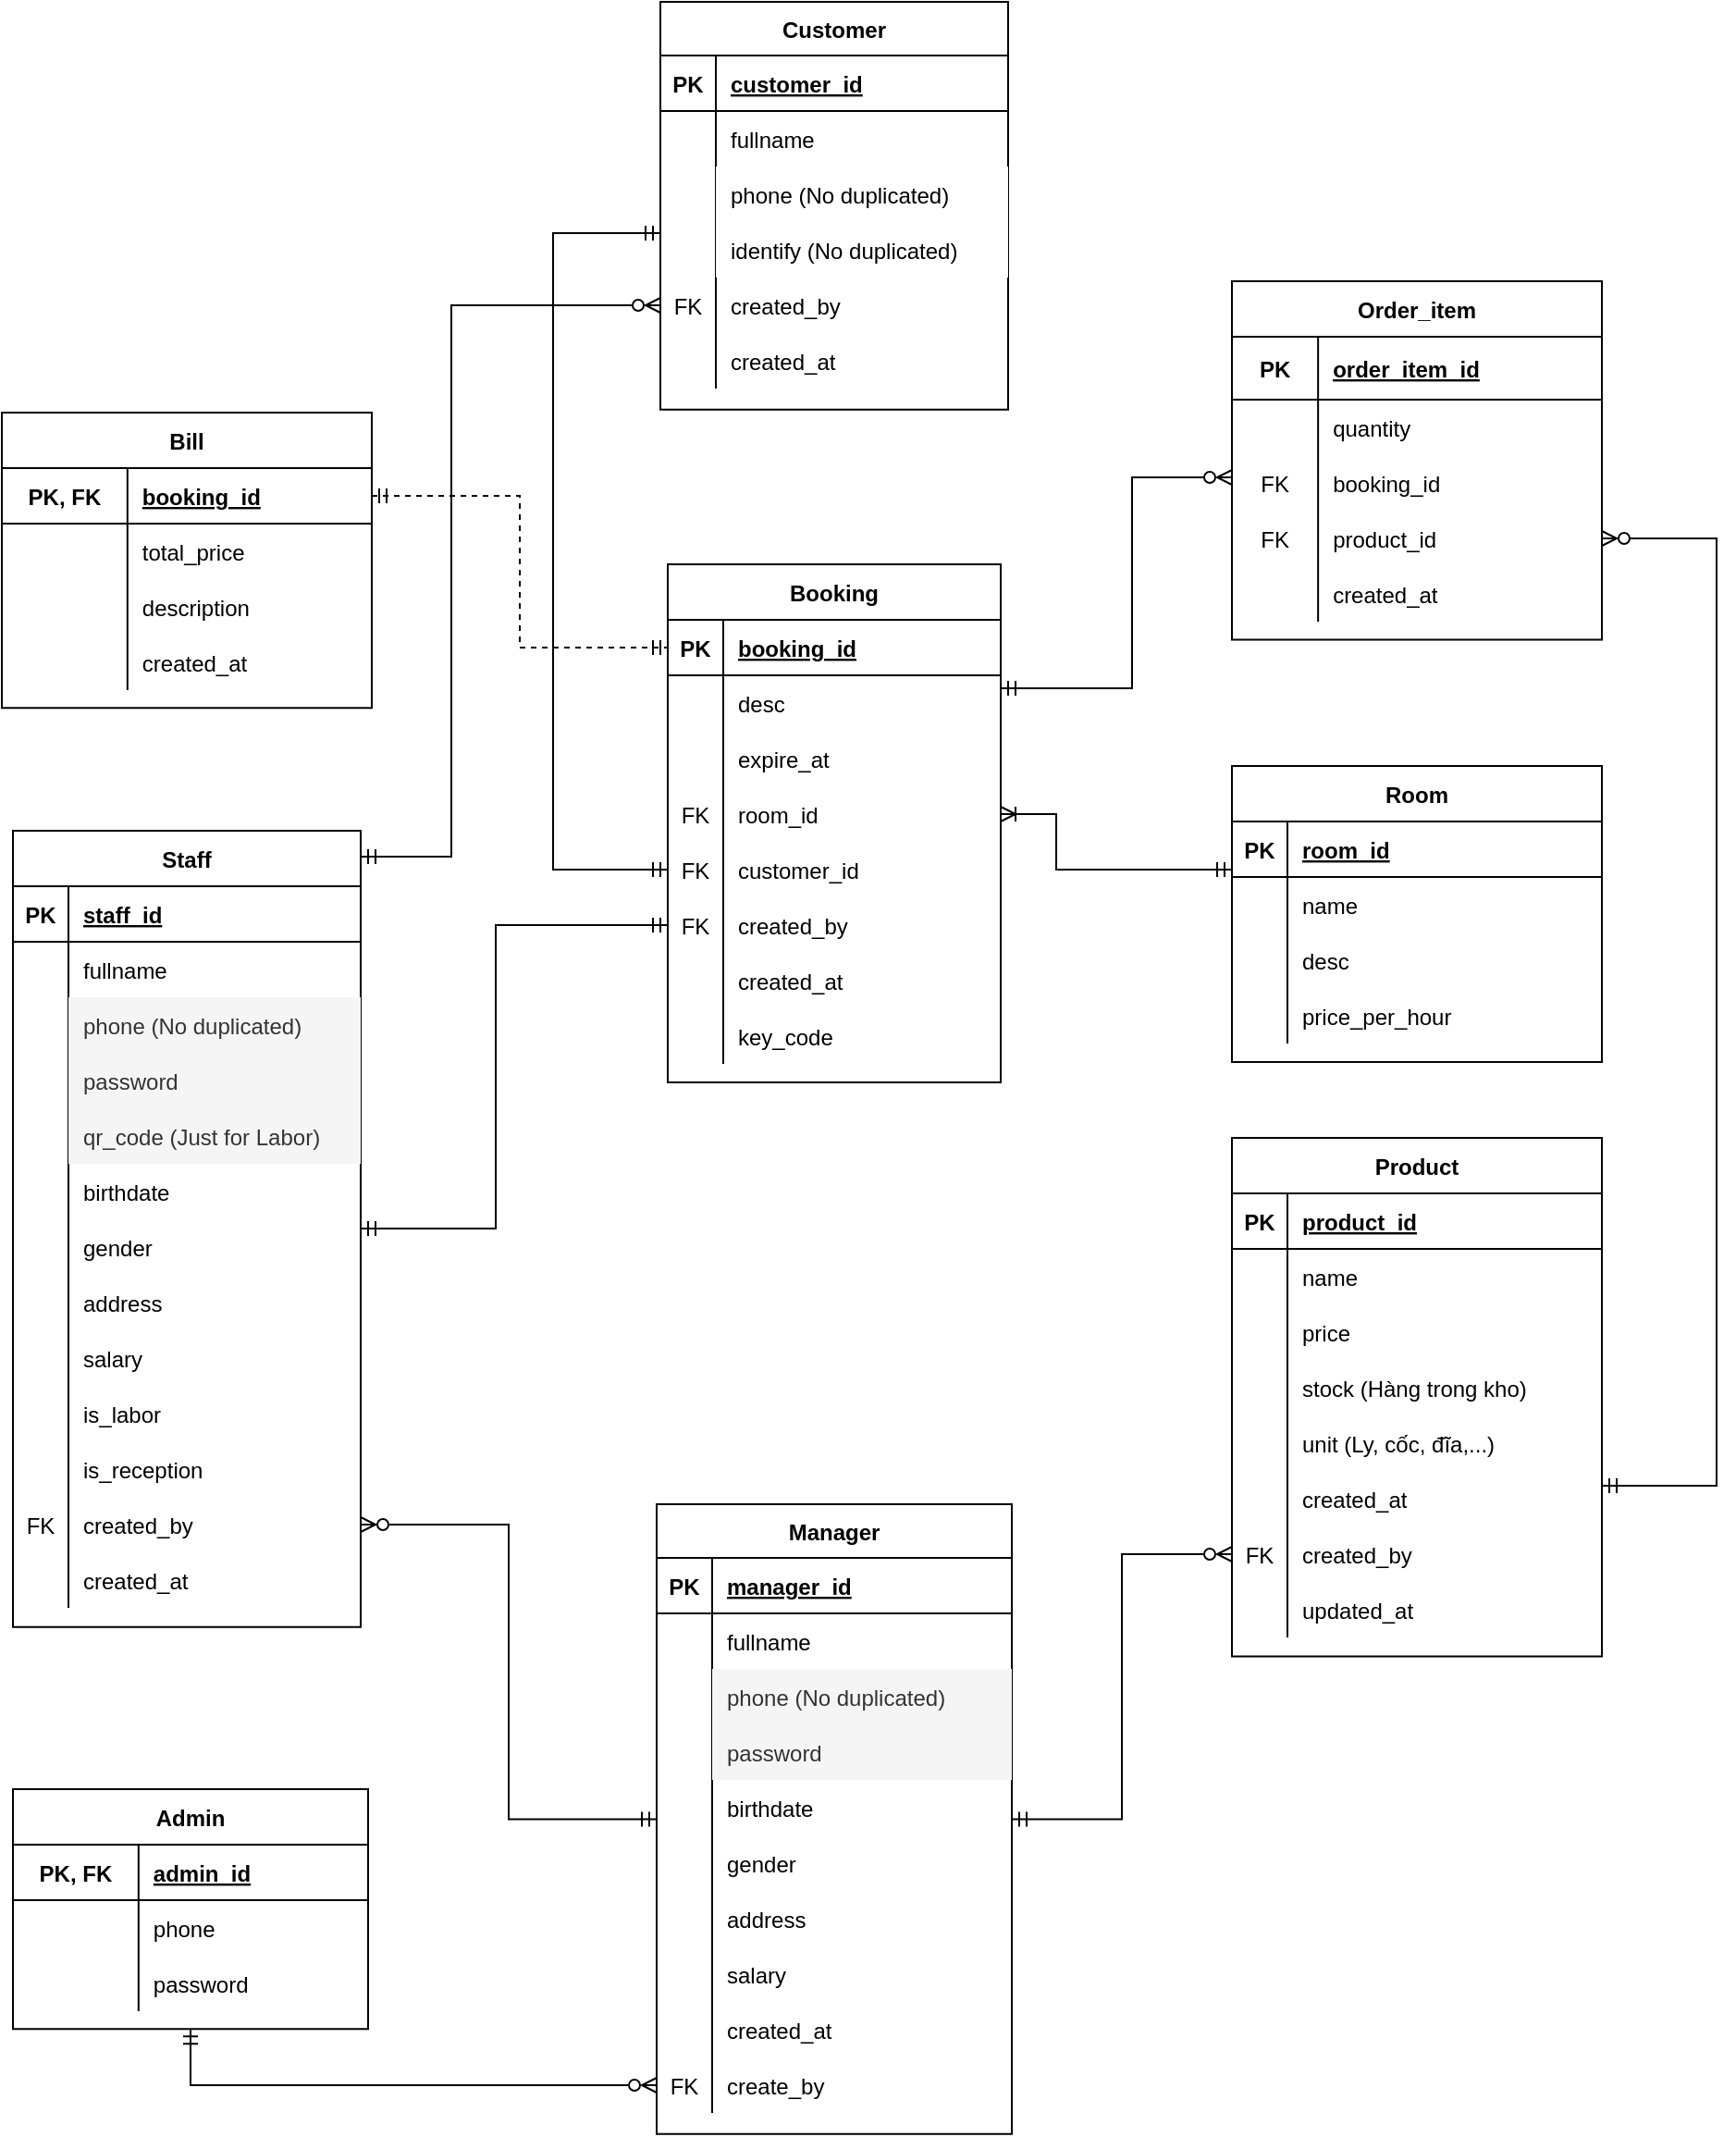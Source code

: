 <mxfile version="18.1.3" type="device" pages="2"><diagram id="fwHu_YgNh81a97xoQvMr" name="ERD"><mxGraphModel dx="2073" dy="1606" grid="0" gridSize="10" guides="1" tooltips="1" connect="1" arrows="1" fold="1" page="0" pageScale="1" pageWidth="850" pageHeight="1100" math="0" shadow="0"><root><mxCell id="0"/><mxCell id="1" parent="0"/><mxCell id="3WsCWWMI7Ol4ufwPmWzg-1" value="Staff" style="shape=table;startSize=30;container=1;collapsible=1;childLayout=tableLayout;fixedRows=1;rowLines=0;fontStyle=1;align=center;resizeLast=1;" parent="1" vertex="1"><mxGeometry x="-353" y="283" width="188" height="430.36" as="geometry"/></mxCell><mxCell id="3WsCWWMI7Ol4ufwPmWzg-2" value="" style="shape=tableRow;horizontal=0;startSize=0;swimlaneHead=0;swimlaneBody=0;fillColor=none;collapsible=0;dropTarget=0;points=[[0,0.5],[1,0.5]];portConstraint=eastwest;top=0;left=0;right=0;bottom=1;" parent="3WsCWWMI7Ol4ufwPmWzg-1" vertex="1"><mxGeometry y="30" width="188" height="30" as="geometry"/></mxCell><mxCell id="3WsCWWMI7Ol4ufwPmWzg-3" value="PK" style="shape=partialRectangle;connectable=0;fillColor=none;top=0;left=0;bottom=0;right=0;fontStyle=1;overflow=hidden;" parent="3WsCWWMI7Ol4ufwPmWzg-2" vertex="1"><mxGeometry width="30" height="30" as="geometry"><mxRectangle width="30" height="30" as="alternateBounds"/></mxGeometry></mxCell><mxCell id="3WsCWWMI7Ol4ufwPmWzg-4" value="staff_id" style="shape=partialRectangle;connectable=0;fillColor=none;top=0;left=0;bottom=0;right=0;align=left;spacingLeft=6;fontStyle=5;overflow=hidden;" parent="3WsCWWMI7Ol4ufwPmWzg-2" vertex="1"><mxGeometry x="30" width="158" height="30" as="geometry"><mxRectangle width="158" height="30" as="alternateBounds"/></mxGeometry></mxCell><mxCell id="3WsCWWMI7Ol4ufwPmWzg-5" value="" style="shape=tableRow;horizontal=0;startSize=0;swimlaneHead=0;swimlaneBody=0;fillColor=none;collapsible=0;dropTarget=0;points=[[0,0.5],[1,0.5]];portConstraint=eastwest;top=0;left=0;right=0;bottom=0;" parent="3WsCWWMI7Ol4ufwPmWzg-1" vertex="1"><mxGeometry y="60" width="188" height="30" as="geometry"/></mxCell><mxCell id="3WsCWWMI7Ol4ufwPmWzg-6" value="" style="shape=partialRectangle;connectable=0;fillColor=none;top=0;left=0;bottom=0;right=0;editable=1;overflow=hidden;" parent="3WsCWWMI7Ol4ufwPmWzg-5" vertex="1"><mxGeometry width="30" height="30" as="geometry"><mxRectangle width="30" height="30" as="alternateBounds"/></mxGeometry></mxCell><mxCell id="3WsCWWMI7Ol4ufwPmWzg-7" value="fullname" style="shape=partialRectangle;connectable=0;fillColor=none;top=0;left=0;bottom=0;right=0;align=left;spacingLeft=6;overflow=hidden;" parent="3WsCWWMI7Ol4ufwPmWzg-5" vertex="1"><mxGeometry x="30" width="158" height="30" as="geometry"><mxRectangle width="158" height="30" as="alternateBounds"/></mxGeometry></mxCell><mxCell id="3WsCWWMI7Ol4ufwPmWzg-11" value="" style="shape=tableRow;horizontal=0;startSize=0;swimlaneHead=0;swimlaneBody=0;fillColor=none;collapsible=0;dropTarget=0;points=[[0,0.5],[1,0.5]];portConstraint=eastwest;top=0;left=0;right=0;bottom=0;" parent="3WsCWWMI7Ol4ufwPmWzg-1" vertex="1"><mxGeometry y="90" width="188" height="30" as="geometry"/></mxCell><mxCell id="3WsCWWMI7Ol4ufwPmWzg-12" value="" style="shape=partialRectangle;connectable=0;fillColor=none;top=0;left=0;bottom=0;right=0;editable=1;overflow=hidden;" parent="3WsCWWMI7Ol4ufwPmWzg-11" vertex="1"><mxGeometry width="30" height="30" as="geometry"><mxRectangle width="30" height="30" as="alternateBounds"/></mxGeometry></mxCell><mxCell id="3WsCWWMI7Ol4ufwPmWzg-13" value="phone (No duplicated)" style="shape=partialRectangle;connectable=0;fillColor=#f5f5f5;top=0;left=0;bottom=0;right=0;align=left;spacingLeft=6;overflow=hidden;fontColor=#333333;strokeColor=#666666;" parent="3WsCWWMI7Ol4ufwPmWzg-11" vertex="1"><mxGeometry x="30" width="158" height="30" as="geometry"><mxRectangle width="158" height="30" as="alternateBounds"/></mxGeometry></mxCell><mxCell id="3WsCWWMI7Ol4ufwPmWzg-14" value="" style="shape=tableRow;horizontal=0;startSize=0;swimlaneHead=0;swimlaneBody=0;fillColor=none;collapsible=0;dropTarget=0;points=[[0,0.5],[1,0.5]];portConstraint=eastwest;top=0;left=0;right=0;bottom=0;" parent="3WsCWWMI7Ol4ufwPmWzg-1" vertex="1"><mxGeometry y="120" width="188" height="30" as="geometry"/></mxCell><mxCell id="3WsCWWMI7Ol4ufwPmWzg-15" value="" style="shape=partialRectangle;connectable=0;fillColor=none;top=0;left=0;bottom=0;right=0;editable=1;overflow=hidden;" parent="3WsCWWMI7Ol4ufwPmWzg-14" vertex="1"><mxGeometry width="30" height="30" as="geometry"><mxRectangle width="30" height="30" as="alternateBounds"/></mxGeometry></mxCell><mxCell id="3WsCWWMI7Ol4ufwPmWzg-16" value="password" style="shape=partialRectangle;connectable=0;fillColor=#f5f5f5;top=0;left=0;bottom=0;right=0;align=left;spacingLeft=6;overflow=hidden;fontColor=#333333;strokeColor=#666666;" parent="3WsCWWMI7Ol4ufwPmWzg-14" vertex="1"><mxGeometry x="30" width="158" height="30" as="geometry"><mxRectangle width="158" height="30" as="alternateBounds"/></mxGeometry></mxCell><mxCell id="hjmwTufcAxfupbqTZxBm-47" value="" style="shape=tableRow;horizontal=0;startSize=0;swimlaneHead=0;swimlaneBody=0;fillColor=none;collapsible=0;dropTarget=0;points=[[0,0.5],[1,0.5]];portConstraint=eastwest;top=0;left=0;right=0;bottom=0;" parent="3WsCWWMI7Ol4ufwPmWzg-1" vertex="1"><mxGeometry y="150" width="188" height="30" as="geometry"/></mxCell><mxCell id="hjmwTufcAxfupbqTZxBm-48" value="" style="shape=partialRectangle;connectable=0;fillColor=none;top=0;left=0;bottom=0;right=0;editable=1;overflow=hidden;" parent="hjmwTufcAxfupbqTZxBm-47" vertex="1"><mxGeometry width="30" height="30" as="geometry"><mxRectangle width="30" height="30" as="alternateBounds"/></mxGeometry></mxCell><mxCell id="hjmwTufcAxfupbqTZxBm-49" value="qr_code (Just for Labor)" style="shape=partialRectangle;connectable=0;fillColor=#f5f5f5;top=0;left=0;bottom=0;right=0;align=left;spacingLeft=6;overflow=hidden;fontColor=#333333;strokeColor=#666666;" parent="hjmwTufcAxfupbqTZxBm-47" vertex="1"><mxGeometry x="30" width="158" height="30" as="geometry"><mxRectangle width="158" height="30" as="alternateBounds"/></mxGeometry></mxCell><mxCell id="3WsCWWMI7Ol4ufwPmWzg-17" value="" style="shape=tableRow;horizontal=0;startSize=0;swimlaneHead=0;swimlaneBody=0;fillColor=none;collapsible=0;dropTarget=0;points=[[0,0.5],[1,0.5]];portConstraint=eastwest;top=0;left=0;right=0;bottom=0;" parent="3WsCWWMI7Ol4ufwPmWzg-1" vertex="1"><mxGeometry y="180" width="188" height="30" as="geometry"/></mxCell><mxCell id="3WsCWWMI7Ol4ufwPmWzg-18" value="" style="shape=partialRectangle;connectable=0;fillColor=none;top=0;left=0;bottom=0;right=0;editable=1;overflow=hidden;" parent="3WsCWWMI7Ol4ufwPmWzg-17" vertex="1"><mxGeometry width="30" height="30" as="geometry"><mxRectangle width="30" height="30" as="alternateBounds"/></mxGeometry></mxCell><mxCell id="3WsCWWMI7Ol4ufwPmWzg-19" value="birthdate" style="shape=partialRectangle;connectable=0;fillColor=none;top=0;left=0;bottom=0;right=0;align=left;spacingLeft=6;overflow=hidden;" parent="3WsCWWMI7Ol4ufwPmWzg-17" vertex="1"><mxGeometry x="30" width="158" height="30" as="geometry"><mxRectangle width="158" height="30" as="alternateBounds"/></mxGeometry></mxCell><mxCell id="3WsCWWMI7Ol4ufwPmWzg-20" value="" style="shape=tableRow;horizontal=0;startSize=0;swimlaneHead=0;swimlaneBody=0;fillColor=none;collapsible=0;dropTarget=0;points=[[0,0.5],[1,0.5]];portConstraint=eastwest;top=0;left=0;right=0;bottom=0;" parent="3WsCWWMI7Ol4ufwPmWzg-1" vertex="1"><mxGeometry y="210" width="188" height="30" as="geometry"/></mxCell><mxCell id="3WsCWWMI7Ol4ufwPmWzg-21" value="" style="shape=partialRectangle;connectable=0;fillColor=none;top=0;left=0;bottom=0;right=0;editable=1;overflow=hidden;" parent="3WsCWWMI7Ol4ufwPmWzg-20" vertex="1"><mxGeometry width="30" height="30" as="geometry"><mxRectangle width="30" height="30" as="alternateBounds"/></mxGeometry></mxCell><mxCell id="3WsCWWMI7Ol4ufwPmWzg-22" value="gender" style="shape=partialRectangle;connectable=0;fillColor=none;top=0;left=0;bottom=0;right=0;align=left;spacingLeft=6;overflow=hidden;" parent="3WsCWWMI7Ol4ufwPmWzg-20" vertex="1"><mxGeometry x="30" width="158" height="30" as="geometry"><mxRectangle width="158" height="30" as="alternateBounds"/></mxGeometry></mxCell><mxCell id="3WsCWWMI7Ol4ufwPmWzg-23" value="" style="shape=tableRow;horizontal=0;startSize=0;swimlaneHead=0;swimlaneBody=0;fillColor=none;collapsible=0;dropTarget=0;points=[[0,0.5],[1,0.5]];portConstraint=eastwest;top=0;left=0;right=0;bottom=0;" parent="3WsCWWMI7Ol4ufwPmWzg-1" vertex="1"><mxGeometry y="240" width="188" height="30" as="geometry"/></mxCell><mxCell id="3WsCWWMI7Ol4ufwPmWzg-24" value="" style="shape=partialRectangle;connectable=0;fillColor=none;top=0;left=0;bottom=0;right=0;editable=1;overflow=hidden;" parent="3WsCWWMI7Ol4ufwPmWzg-23" vertex="1"><mxGeometry width="30" height="30" as="geometry"><mxRectangle width="30" height="30" as="alternateBounds"/></mxGeometry></mxCell><mxCell id="3WsCWWMI7Ol4ufwPmWzg-25" value="address" style="shape=partialRectangle;connectable=0;fillColor=none;top=0;left=0;bottom=0;right=0;align=left;spacingLeft=6;overflow=hidden;" parent="3WsCWWMI7Ol4ufwPmWzg-23" vertex="1"><mxGeometry x="30" width="158" height="30" as="geometry"><mxRectangle width="158" height="30" as="alternateBounds"/></mxGeometry></mxCell><mxCell id="3WsCWWMI7Ol4ufwPmWzg-26" value="" style="shape=tableRow;horizontal=0;startSize=0;swimlaneHead=0;swimlaneBody=0;fillColor=none;collapsible=0;dropTarget=0;points=[[0,0.5],[1,0.5]];portConstraint=eastwest;top=0;left=0;right=0;bottom=0;" parent="3WsCWWMI7Ol4ufwPmWzg-1" vertex="1"><mxGeometry y="270" width="188" height="30" as="geometry"/></mxCell><mxCell id="3WsCWWMI7Ol4ufwPmWzg-27" value="" style="shape=partialRectangle;connectable=0;fillColor=none;top=0;left=0;bottom=0;right=0;editable=1;overflow=hidden;" parent="3WsCWWMI7Ol4ufwPmWzg-26" vertex="1"><mxGeometry width="30" height="30" as="geometry"><mxRectangle width="30" height="30" as="alternateBounds"/></mxGeometry></mxCell><mxCell id="3WsCWWMI7Ol4ufwPmWzg-28" value="salary" style="shape=partialRectangle;connectable=0;fillColor=none;top=0;left=0;bottom=0;right=0;align=left;spacingLeft=6;overflow=hidden;" parent="3WsCWWMI7Ol4ufwPmWzg-26" vertex="1"><mxGeometry x="30" width="158" height="30" as="geometry"><mxRectangle width="158" height="30" as="alternateBounds"/></mxGeometry></mxCell><mxCell id="7aMlO8uYJQ0XoEz43G_f-41" value="" style="shape=tableRow;horizontal=0;startSize=0;swimlaneHead=0;swimlaneBody=0;fillColor=none;collapsible=0;dropTarget=0;points=[[0,0.5],[1,0.5]];portConstraint=eastwest;top=0;left=0;right=0;bottom=0;" parent="3WsCWWMI7Ol4ufwPmWzg-1" vertex="1"><mxGeometry y="300" width="188" height="30" as="geometry"/></mxCell><mxCell id="7aMlO8uYJQ0XoEz43G_f-42" value="" style="shape=partialRectangle;connectable=0;fillColor=none;top=0;left=0;bottom=0;right=0;editable=1;overflow=hidden;" parent="7aMlO8uYJQ0XoEz43G_f-41" vertex="1"><mxGeometry width="30" height="30" as="geometry"><mxRectangle width="30" height="30" as="alternateBounds"/></mxGeometry></mxCell><mxCell id="7aMlO8uYJQ0XoEz43G_f-43" value="is_labor" style="shape=partialRectangle;connectable=0;fillColor=none;top=0;left=0;bottom=0;right=0;align=left;spacingLeft=6;overflow=hidden;" parent="7aMlO8uYJQ0XoEz43G_f-41" vertex="1"><mxGeometry x="30" width="158" height="30" as="geometry"><mxRectangle width="158" height="30" as="alternateBounds"/></mxGeometry></mxCell><mxCell id="7aMlO8uYJQ0XoEz43G_f-44" value="" style="shape=tableRow;horizontal=0;startSize=0;swimlaneHead=0;swimlaneBody=0;fillColor=none;collapsible=0;dropTarget=0;points=[[0,0.5],[1,0.5]];portConstraint=eastwest;top=0;left=0;right=0;bottom=0;" parent="3WsCWWMI7Ol4ufwPmWzg-1" vertex="1"><mxGeometry y="330" width="188" height="30" as="geometry"/></mxCell><mxCell id="7aMlO8uYJQ0XoEz43G_f-45" value="" style="shape=partialRectangle;connectable=0;fillColor=none;top=0;left=0;bottom=0;right=0;editable=1;overflow=hidden;" parent="7aMlO8uYJQ0XoEz43G_f-44" vertex="1"><mxGeometry width="30" height="30" as="geometry"><mxRectangle width="30" height="30" as="alternateBounds"/></mxGeometry></mxCell><mxCell id="7aMlO8uYJQ0XoEz43G_f-46" value="is_reception" style="shape=partialRectangle;connectable=0;fillColor=none;top=0;left=0;bottom=0;right=0;align=left;spacingLeft=6;overflow=hidden;" parent="7aMlO8uYJQ0XoEz43G_f-44" vertex="1"><mxGeometry x="30" width="158" height="30" as="geometry"><mxRectangle width="158" height="30" as="alternateBounds"/></mxGeometry></mxCell><mxCell id="hjmwTufcAxfupbqTZxBm-50" value="" style="shape=tableRow;horizontal=0;startSize=0;swimlaneHead=0;swimlaneBody=0;fillColor=none;collapsible=0;dropTarget=0;points=[[0,0.5],[1,0.5]];portConstraint=eastwest;top=0;left=0;right=0;bottom=0;" parent="3WsCWWMI7Ol4ufwPmWzg-1" vertex="1"><mxGeometry y="360" width="188" height="30" as="geometry"/></mxCell><mxCell id="hjmwTufcAxfupbqTZxBm-51" value="FK" style="shape=partialRectangle;connectable=0;fillColor=none;top=0;left=0;bottom=0;right=0;editable=1;overflow=hidden;" parent="hjmwTufcAxfupbqTZxBm-50" vertex="1"><mxGeometry width="30" height="30" as="geometry"><mxRectangle width="30" height="30" as="alternateBounds"/></mxGeometry></mxCell><mxCell id="hjmwTufcAxfupbqTZxBm-52" value="created_by" style="shape=partialRectangle;connectable=0;fillColor=none;top=0;left=0;bottom=0;right=0;align=left;spacingLeft=6;overflow=hidden;" parent="hjmwTufcAxfupbqTZxBm-50" vertex="1"><mxGeometry x="30" width="158" height="30" as="geometry"><mxRectangle width="158" height="30" as="alternateBounds"/></mxGeometry></mxCell><mxCell id="3WsCWWMI7Ol4ufwPmWzg-35" value="" style="shape=tableRow;horizontal=0;startSize=0;swimlaneHead=0;swimlaneBody=0;fillColor=none;collapsible=0;dropTarget=0;points=[[0,0.5],[1,0.5]];portConstraint=eastwest;top=0;left=0;right=0;bottom=0;" parent="3WsCWWMI7Ol4ufwPmWzg-1" vertex="1"><mxGeometry y="390" width="188" height="30" as="geometry"/></mxCell><mxCell id="3WsCWWMI7Ol4ufwPmWzg-36" value="" style="shape=partialRectangle;connectable=0;fillColor=none;top=0;left=0;bottom=0;right=0;editable=1;overflow=hidden;" parent="3WsCWWMI7Ol4ufwPmWzg-35" vertex="1"><mxGeometry width="30" height="30" as="geometry"><mxRectangle width="30" height="30" as="alternateBounds"/></mxGeometry></mxCell><mxCell id="3WsCWWMI7Ol4ufwPmWzg-37" value="created_at" style="shape=partialRectangle;connectable=0;fillColor=none;top=0;left=0;bottom=0;right=0;align=left;spacingLeft=6;overflow=hidden;" parent="3WsCWWMI7Ol4ufwPmWzg-35" vertex="1"><mxGeometry x="30" width="158" height="30" as="geometry"><mxRectangle width="158" height="30" as="alternateBounds"/></mxGeometry></mxCell><mxCell id="3WsCWWMI7Ol4ufwPmWzg-41" value="Booking" style="shape=table;startSize=30;container=1;collapsible=1;childLayout=tableLayout;fixedRows=1;rowLines=0;fontStyle=1;align=center;resizeLast=1;" parent="1" vertex="1"><mxGeometry x="1" y="139" width="180" height="280" as="geometry"/></mxCell><mxCell id="3WsCWWMI7Ol4ufwPmWzg-42" value="" style="shape=tableRow;horizontal=0;startSize=0;swimlaneHead=0;swimlaneBody=0;fillColor=none;collapsible=0;dropTarget=0;points=[[0,0.5],[1,0.5]];portConstraint=eastwest;top=0;left=0;right=0;bottom=1;" parent="3WsCWWMI7Ol4ufwPmWzg-41" vertex="1"><mxGeometry y="30" width="180" height="30" as="geometry"/></mxCell><mxCell id="3WsCWWMI7Ol4ufwPmWzg-43" value="PK" style="shape=partialRectangle;connectable=0;fillColor=none;top=0;left=0;bottom=0;right=0;fontStyle=1;overflow=hidden;" parent="3WsCWWMI7Ol4ufwPmWzg-42" vertex="1"><mxGeometry width="30" height="30" as="geometry"><mxRectangle width="30" height="30" as="alternateBounds"/></mxGeometry></mxCell><mxCell id="3WsCWWMI7Ol4ufwPmWzg-44" value="booking_id" style="shape=partialRectangle;connectable=0;fillColor=none;top=0;left=0;bottom=0;right=0;align=left;spacingLeft=6;fontStyle=5;overflow=hidden;" parent="3WsCWWMI7Ol4ufwPmWzg-42" vertex="1"><mxGeometry x="30" width="150" height="30" as="geometry"><mxRectangle width="150" height="30" as="alternateBounds"/></mxGeometry></mxCell><mxCell id="3WsCWWMI7Ol4ufwPmWzg-45" value="" style="shape=tableRow;horizontal=0;startSize=0;swimlaneHead=0;swimlaneBody=0;fillColor=none;collapsible=0;dropTarget=0;points=[[0,0.5],[1,0.5]];portConstraint=eastwest;top=0;left=0;right=0;bottom=0;" parent="3WsCWWMI7Ol4ufwPmWzg-41" vertex="1"><mxGeometry y="60" width="180" height="30" as="geometry"/></mxCell><mxCell id="3WsCWWMI7Ol4ufwPmWzg-46" value="" style="shape=partialRectangle;connectable=0;fillColor=none;top=0;left=0;bottom=0;right=0;editable=1;overflow=hidden;" parent="3WsCWWMI7Ol4ufwPmWzg-45" vertex="1"><mxGeometry width="30" height="30" as="geometry"><mxRectangle width="30" height="30" as="alternateBounds"/></mxGeometry></mxCell><mxCell id="3WsCWWMI7Ol4ufwPmWzg-47" value="desc" style="shape=partialRectangle;connectable=0;fillColor=none;top=0;left=0;bottom=0;right=0;align=left;spacingLeft=6;overflow=hidden;" parent="3WsCWWMI7Ol4ufwPmWzg-45" vertex="1"><mxGeometry x="30" width="150" height="30" as="geometry"><mxRectangle width="150" height="30" as="alternateBounds"/></mxGeometry></mxCell><mxCell id="hjmwTufcAxfupbqTZxBm-62" value="" style="shape=tableRow;horizontal=0;startSize=0;swimlaneHead=0;swimlaneBody=0;fillColor=none;collapsible=0;dropTarget=0;points=[[0,0.5],[1,0.5]];portConstraint=eastwest;top=0;left=0;right=0;bottom=0;" parent="3WsCWWMI7Ol4ufwPmWzg-41" vertex="1"><mxGeometry y="90" width="180" height="30" as="geometry"/></mxCell><mxCell id="hjmwTufcAxfupbqTZxBm-63" value="" style="shape=partialRectangle;connectable=0;fillColor=none;top=0;left=0;bottom=0;right=0;editable=1;overflow=hidden;" parent="hjmwTufcAxfupbqTZxBm-62" vertex="1"><mxGeometry width="30" height="30" as="geometry"><mxRectangle width="30" height="30" as="alternateBounds"/></mxGeometry></mxCell><mxCell id="hjmwTufcAxfupbqTZxBm-64" value="expire_at" style="shape=partialRectangle;connectable=0;fillColor=none;top=0;left=0;bottom=0;right=0;align=left;spacingLeft=6;overflow=hidden;" parent="hjmwTufcAxfupbqTZxBm-62" vertex="1"><mxGeometry x="30" width="150" height="30" as="geometry"><mxRectangle width="150" height="30" as="alternateBounds"/></mxGeometry></mxCell><mxCell id="3WsCWWMI7Ol4ufwPmWzg-48" value="" style="shape=tableRow;horizontal=0;startSize=0;swimlaneHead=0;swimlaneBody=0;fillColor=none;collapsible=0;dropTarget=0;points=[[0,0.5],[1,0.5]];portConstraint=eastwest;top=0;left=0;right=0;bottom=0;" parent="3WsCWWMI7Ol4ufwPmWzg-41" vertex="1"><mxGeometry y="120" width="180" height="30" as="geometry"/></mxCell><mxCell id="3WsCWWMI7Ol4ufwPmWzg-49" value="FK" style="shape=partialRectangle;connectable=0;fillColor=none;top=0;left=0;bottom=0;right=0;editable=1;overflow=hidden;" parent="3WsCWWMI7Ol4ufwPmWzg-48" vertex="1"><mxGeometry width="30" height="30" as="geometry"><mxRectangle width="30" height="30" as="alternateBounds"/></mxGeometry></mxCell><mxCell id="3WsCWWMI7Ol4ufwPmWzg-50" value="room_id" style="shape=partialRectangle;connectable=0;fillColor=none;top=0;left=0;bottom=0;right=0;align=left;spacingLeft=6;overflow=hidden;" parent="3WsCWWMI7Ol4ufwPmWzg-48" vertex="1"><mxGeometry x="30" width="150" height="30" as="geometry"><mxRectangle width="150" height="30" as="alternateBounds"/></mxGeometry></mxCell><mxCell id="t93MKVCTVPBb52Cv3l0r-60" value="" style="shape=tableRow;horizontal=0;startSize=0;swimlaneHead=0;swimlaneBody=0;fillColor=none;collapsible=0;dropTarget=0;points=[[0,0.5],[1,0.5]];portConstraint=eastwest;top=0;left=0;right=0;bottom=0;" parent="3WsCWWMI7Ol4ufwPmWzg-41" vertex="1"><mxGeometry y="150" width="180" height="30" as="geometry"/></mxCell><mxCell id="t93MKVCTVPBb52Cv3l0r-61" value="FK" style="shape=partialRectangle;connectable=0;fillColor=none;top=0;left=0;bottom=0;right=0;editable=1;overflow=hidden;" parent="t93MKVCTVPBb52Cv3l0r-60" vertex="1"><mxGeometry width="30" height="30" as="geometry"><mxRectangle width="30" height="30" as="alternateBounds"/></mxGeometry></mxCell><mxCell id="t93MKVCTVPBb52Cv3l0r-62" value="customer_id" style="shape=partialRectangle;connectable=0;fillColor=none;top=0;left=0;bottom=0;right=0;align=left;spacingLeft=6;overflow=hidden;" parent="t93MKVCTVPBb52Cv3l0r-60" vertex="1"><mxGeometry x="30" width="150" height="30" as="geometry"><mxRectangle width="150" height="30" as="alternateBounds"/></mxGeometry></mxCell><mxCell id="3WsCWWMI7Ol4ufwPmWzg-51" value="" style="shape=tableRow;horizontal=0;startSize=0;swimlaneHead=0;swimlaneBody=0;fillColor=none;collapsible=0;dropTarget=0;points=[[0,0.5],[1,0.5]];portConstraint=eastwest;top=0;left=0;right=0;bottom=0;" parent="3WsCWWMI7Ol4ufwPmWzg-41" vertex="1"><mxGeometry y="180" width="180" height="30" as="geometry"/></mxCell><mxCell id="3WsCWWMI7Ol4ufwPmWzg-52" value="FK" style="shape=partialRectangle;connectable=0;fillColor=none;top=0;left=0;bottom=0;right=0;editable=1;overflow=hidden;" parent="3WsCWWMI7Ol4ufwPmWzg-51" vertex="1"><mxGeometry width="30" height="30" as="geometry"><mxRectangle width="30" height="30" as="alternateBounds"/></mxGeometry></mxCell><mxCell id="3WsCWWMI7Ol4ufwPmWzg-53" value="created_by" style="shape=partialRectangle;connectable=0;fillColor=none;top=0;left=0;bottom=0;right=0;align=left;spacingLeft=6;overflow=hidden;" parent="3WsCWWMI7Ol4ufwPmWzg-51" vertex="1"><mxGeometry x="30" width="150" height="30" as="geometry"><mxRectangle width="150" height="30" as="alternateBounds"/></mxGeometry></mxCell><mxCell id="3WsCWWMI7Ol4ufwPmWzg-54" value="" style="shape=tableRow;horizontal=0;startSize=0;swimlaneHead=0;swimlaneBody=0;fillColor=none;collapsible=0;dropTarget=0;points=[[0,0.5],[1,0.5]];portConstraint=eastwest;top=0;left=0;right=0;bottom=0;" parent="3WsCWWMI7Ol4ufwPmWzg-41" vertex="1"><mxGeometry y="210" width="180" height="30" as="geometry"/></mxCell><mxCell id="3WsCWWMI7Ol4ufwPmWzg-55" value="" style="shape=partialRectangle;connectable=0;fillColor=none;top=0;left=0;bottom=0;right=0;editable=1;overflow=hidden;" parent="3WsCWWMI7Ol4ufwPmWzg-54" vertex="1"><mxGeometry width="30" height="30" as="geometry"><mxRectangle width="30" height="30" as="alternateBounds"/></mxGeometry></mxCell><mxCell id="3WsCWWMI7Ol4ufwPmWzg-56" value="created_at" style="shape=partialRectangle;connectable=0;fillColor=none;top=0;left=0;bottom=0;right=0;align=left;spacingLeft=6;overflow=hidden;" parent="3WsCWWMI7Ol4ufwPmWzg-54" vertex="1"><mxGeometry x="30" width="150" height="30" as="geometry"><mxRectangle width="150" height="30" as="alternateBounds"/></mxGeometry></mxCell><mxCell id="hjmwTufcAxfupbqTZxBm-70" value="" style="shape=tableRow;horizontal=0;startSize=0;swimlaneHead=0;swimlaneBody=0;fillColor=none;collapsible=0;dropTarget=0;points=[[0,0.5],[1,0.5]];portConstraint=eastwest;top=0;left=0;right=0;bottom=0;" parent="3WsCWWMI7Ol4ufwPmWzg-41" vertex="1"><mxGeometry y="240" width="180" height="30" as="geometry"/></mxCell><mxCell id="hjmwTufcAxfupbqTZxBm-71" value="" style="shape=partialRectangle;connectable=0;fillColor=none;top=0;left=0;bottom=0;right=0;editable=1;overflow=hidden;" parent="hjmwTufcAxfupbqTZxBm-70" vertex="1"><mxGeometry width="30" height="30" as="geometry"><mxRectangle width="30" height="30" as="alternateBounds"/></mxGeometry></mxCell><mxCell id="hjmwTufcAxfupbqTZxBm-72" value="key_code" style="shape=partialRectangle;connectable=0;fillColor=none;top=0;left=0;bottom=0;right=0;align=left;spacingLeft=6;overflow=hidden;" parent="hjmwTufcAxfupbqTZxBm-70" vertex="1"><mxGeometry x="30" width="150" height="30" as="geometry"><mxRectangle width="150" height="30" as="alternateBounds"/></mxGeometry></mxCell><mxCell id="3WsCWWMI7Ol4ufwPmWzg-57" value="Product" style="shape=table;startSize=30;container=1;collapsible=1;childLayout=tableLayout;fixedRows=1;rowLines=0;fontStyle=1;align=center;resizeLast=1;" parent="1" vertex="1"><mxGeometry x="306" y="449" width="200" height="280.24" as="geometry"/></mxCell><mxCell id="3WsCWWMI7Ol4ufwPmWzg-58" value="" style="shape=tableRow;horizontal=0;startSize=0;swimlaneHead=0;swimlaneBody=0;fillColor=none;collapsible=0;dropTarget=0;points=[[0,0.5],[1,0.5]];portConstraint=eastwest;top=0;left=0;right=0;bottom=1;" parent="3WsCWWMI7Ol4ufwPmWzg-57" vertex="1"><mxGeometry y="30" width="200" height="30" as="geometry"/></mxCell><mxCell id="3WsCWWMI7Ol4ufwPmWzg-59" value="PK" style="shape=partialRectangle;connectable=0;fillColor=none;top=0;left=0;bottom=0;right=0;fontStyle=1;overflow=hidden;" parent="3WsCWWMI7Ol4ufwPmWzg-58" vertex="1"><mxGeometry width="30" height="30" as="geometry"><mxRectangle width="30" height="30" as="alternateBounds"/></mxGeometry></mxCell><mxCell id="3WsCWWMI7Ol4ufwPmWzg-60" value="product_id" style="shape=partialRectangle;connectable=0;fillColor=none;top=0;left=0;bottom=0;right=0;align=left;spacingLeft=6;fontStyle=5;overflow=hidden;" parent="3WsCWWMI7Ol4ufwPmWzg-58" vertex="1"><mxGeometry x="30" width="170" height="30" as="geometry"><mxRectangle width="170" height="30" as="alternateBounds"/></mxGeometry></mxCell><mxCell id="3WsCWWMI7Ol4ufwPmWzg-61" value="" style="shape=tableRow;horizontal=0;startSize=0;swimlaneHead=0;swimlaneBody=0;fillColor=none;collapsible=0;dropTarget=0;points=[[0,0.5],[1,0.5]];portConstraint=eastwest;top=0;left=0;right=0;bottom=0;" parent="3WsCWWMI7Ol4ufwPmWzg-57" vertex="1"><mxGeometry y="60" width="200" height="30" as="geometry"/></mxCell><mxCell id="3WsCWWMI7Ol4ufwPmWzg-62" value="" style="shape=partialRectangle;connectable=0;fillColor=none;top=0;left=0;bottom=0;right=0;editable=1;overflow=hidden;" parent="3WsCWWMI7Ol4ufwPmWzg-61" vertex="1"><mxGeometry width="30" height="30" as="geometry"><mxRectangle width="30" height="30" as="alternateBounds"/></mxGeometry></mxCell><mxCell id="3WsCWWMI7Ol4ufwPmWzg-63" value="name" style="shape=partialRectangle;connectable=0;fillColor=none;top=0;left=0;bottom=0;right=0;align=left;spacingLeft=6;overflow=hidden;" parent="3WsCWWMI7Ol4ufwPmWzg-61" vertex="1"><mxGeometry x="30" width="170" height="30" as="geometry"><mxRectangle width="170" height="30" as="alternateBounds"/></mxGeometry></mxCell><mxCell id="3WsCWWMI7Ol4ufwPmWzg-67" value="" style="shape=tableRow;horizontal=0;startSize=0;swimlaneHead=0;swimlaneBody=0;fillColor=none;collapsible=0;dropTarget=0;points=[[0,0.5],[1,0.5]];portConstraint=eastwest;top=0;left=0;right=0;bottom=0;" parent="3WsCWWMI7Ol4ufwPmWzg-57" vertex="1"><mxGeometry y="90" width="200" height="30" as="geometry"/></mxCell><mxCell id="3WsCWWMI7Ol4ufwPmWzg-68" value="" style="shape=partialRectangle;connectable=0;fillColor=none;top=0;left=0;bottom=0;right=0;editable=1;overflow=hidden;" parent="3WsCWWMI7Ol4ufwPmWzg-67" vertex="1"><mxGeometry width="30" height="30" as="geometry"><mxRectangle width="30" height="30" as="alternateBounds"/></mxGeometry></mxCell><mxCell id="3WsCWWMI7Ol4ufwPmWzg-69" value="price" style="shape=partialRectangle;connectable=0;fillColor=none;top=0;left=0;bottom=0;right=0;align=left;spacingLeft=6;overflow=hidden;" parent="3WsCWWMI7Ol4ufwPmWzg-67" vertex="1"><mxGeometry x="30" width="170" height="30" as="geometry"><mxRectangle width="170" height="30" as="alternateBounds"/></mxGeometry></mxCell><mxCell id="3WsCWWMI7Ol4ufwPmWzg-76" value="" style="shape=tableRow;horizontal=0;startSize=0;swimlaneHead=0;swimlaneBody=0;fillColor=none;collapsible=0;dropTarget=0;points=[[0,0.5],[1,0.5]];portConstraint=eastwest;top=0;left=0;right=0;bottom=0;" parent="3WsCWWMI7Ol4ufwPmWzg-57" vertex="1"><mxGeometry y="120" width="200" height="30" as="geometry"/></mxCell><mxCell id="3WsCWWMI7Ol4ufwPmWzg-77" value="" style="shape=partialRectangle;connectable=0;fillColor=none;top=0;left=0;bottom=0;right=0;editable=1;overflow=hidden;" parent="3WsCWWMI7Ol4ufwPmWzg-76" vertex="1"><mxGeometry width="30" height="30" as="geometry"><mxRectangle width="30" height="30" as="alternateBounds"/></mxGeometry></mxCell><mxCell id="3WsCWWMI7Ol4ufwPmWzg-78" value="stock (Hàng trong kho)" style="shape=partialRectangle;connectable=0;fillColor=none;top=0;left=0;bottom=0;right=0;align=left;spacingLeft=6;overflow=hidden;" parent="3WsCWWMI7Ol4ufwPmWzg-76" vertex="1"><mxGeometry x="30" width="170" height="30" as="geometry"><mxRectangle width="170" height="30" as="alternateBounds"/></mxGeometry></mxCell><mxCell id="3WsCWWMI7Ol4ufwPmWzg-79" value="" style="shape=tableRow;horizontal=0;startSize=0;swimlaneHead=0;swimlaneBody=0;fillColor=none;collapsible=0;dropTarget=0;points=[[0,0.5],[1,0.5]];portConstraint=eastwest;top=0;left=0;right=0;bottom=0;" parent="3WsCWWMI7Ol4ufwPmWzg-57" vertex="1"><mxGeometry y="150" width="200" height="30" as="geometry"/></mxCell><mxCell id="3WsCWWMI7Ol4ufwPmWzg-80" value="" style="shape=partialRectangle;connectable=0;fillColor=none;top=0;left=0;bottom=0;right=0;editable=1;overflow=hidden;" parent="3WsCWWMI7Ol4ufwPmWzg-79" vertex="1"><mxGeometry width="30" height="30" as="geometry"><mxRectangle width="30" height="30" as="alternateBounds"/></mxGeometry></mxCell><mxCell id="3WsCWWMI7Ol4ufwPmWzg-81" value="unit (Ly, cốc, đĩa,...)" style="shape=partialRectangle;connectable=0;fillColor=none;top=0;left=0;bottom=0;right=0;align=left;spacingLeft=6;overflow=hidden;" parent="3WsCWWMI7Ol4ufwPmWzg-79" vertex="1"><mxGeometry x="30" width="170" height="30" as="geometry"><mxRectangle width="170" height="30" as="alternateBounds"/></mxGeometry></mxCell><mxCell id="3WsCWWMI7Ol4ufwPmWzg-85" value="" style="shape=tableRow;horizontal=0;startSize=0;swimlaneHead=0;swimlaneBody=0;fillColor=none;collapsible=0;dropTarget=0;points=[[0,0.5],[1,0.5]];portConstraint=eastwest;top=0;left=0;right=0;bottom=0;" parent="3WsCWWMI7Ol4ufwPmWzg-57" vertex="1"><mxGeometry y="180" width="200" height="30" as="geometry"/></mxCell><mxCell id="3WsCWWMI7Ol4ufwPmWzg-86" value="" style="shape=partialRectangle;connectable=0;fillColor=none;top=0;left=0;bottom=0;right=0;editable=1;overflow=hidden;" parent="3WsCWWMI7Ol4ufwPmWzg-85" vertex="1"><mxGeometry width="30" height="30" as="geometry"><mxRectangle width="30" height="30" as="alternateBounds"/></mxGeometry></mxCell><mxCell id="3WsCWWMI7Ol4ufwPmWzg-87" value="created_at" style="shape=partialRectangle;connectable=0;fillColor=none;top=0;left=0;bottom=0;right=0;align=left;spacingLeft=6;overflow=hidden;" parent="3WsCWWMI7Ol4ufwPmWzg-85" vertex="1"><mxGeometry x="30" width="170" height="30" as="geometry"><mxRectangle width="170" height="30" as="alternateBounds"/></mxGeometry></mxCell><mxCell id="hjmwTufcAxfupbqTZxBm-65" value="" style="shape=tableRow;horizontal=0;startSize=0;swimlaneHead=0;swimlaneBody=0;fillColor=none;collapsible=0;dropTarget=0;points=[[0,0.5],[1,0.5]];portConstraint=eastwest;top=0;left=0;right=0;bottom=0;" parent="3WsCWWMI7Ol4ufwPmWzg-57" vertex="1"><mxGeometry y="210" width="200" height="30" as="geometry"/></mxCell><mxCell id="hjmwTufcAxfupbqTZxBm-66" value="FK" style="shape=partialRectangle;connectable=0;fillColor=none;top=0;left=0;bottom=0;right=0;editable=1;overflow=hidden;" parent="hjmwTufcAxfupbqTZxBm-65" vertex="1"><mxGeometry width="30" height="30" as="geometry"><mxRectangle width="30" height="30" as="alternateBounds"/></mxGeometry></mxCell><mxCell id="hjmwTufcAxfupbqTZxBm-67" value="created_by" style="shape=partialRectangle;connectable=0;fillColor=none;top=0;left=0;bottom=0;right=0;align=left;spacingLeft=6;overflow=hidden;" parent="hjmwTufcAxfupbqTZxBm-65" vertex="1"><mxGeometry x="30" width="170" height="30" as="geometry"><mxRectangle width="170" height="30" as="alternateBounds"/></mxGeometry></mxCell><mxCell id="3WsCWWMI7Ol4ufwPmWzg-88" value="" style="shape=tableRow;horizontal=0;startSize=0;swimlaneHead=0;swimlaneBody=0;fillColor=none;collapsible=0;dropTarget=0;points=[[0,0.5],[1,0.5]];portConstraint=eastwest;top=0;left=0;right=0;bottom=0;" parent="3WsCWWMI7Ol4ufwPmWzg-57" vertex="1"><mxGeometry y="240" width="200" height="30" as="geometry"/></mxCell><mxCell id="3WsCWWMI7Ol4ufwPmWzg-89" value="" style="shape=partialRectangle;connectable=0;fillColor=none;top=0;left=0;bottom=0;right=0;editable=1;overflow=hidden;" parent="3WsCWWMI7Ol4ufwPmWzg-88" vertex="1"><mxGeometry width="30" height="30" as="geometry"><mxRectangle width="30" height="30" as="alternateBounds"/></mxGeometry></mxCell><mxCell id="3WsCWWMI7Ol4ufwPmWzg-90" value="updated_at" style="shape=partialRectangle;connectable=0;fillColor=none;top=0;left=0;bottom=0;right=0;align=left;spacingLeft=6;overflow=hidden;" parent="3WsCWWMI7Ol4ufwPmWzg-88" vertex="1"><mxGeometry x="30" width="170" height="30" as="geometry"><mxRectangle width="170" height="30" as="alternateBounds"/></mxGeometry></mxCell><mxCell id="3WsCWWMI7Ol4ufwPmWzg-91" value="Order_item" style="shape=table;startSize=30;container=1;collapsible=1;childLayout=tableLayout;fixedRows=1;rowLines=0;fontStyle=1;align=center;resizeLast=1;" parent="1" vertex="1"><mxGeometry x="306" y="-14" width="200" height="193.792" as="geometry"/></mxCell><mxCell id="3WsCWWMI7Ol4ufwPmWzg-92" value="" style="shape=tableRow;horizontal=0;startSize=0;swimlaneHead=0;swimlaneBody=0;fillColor=none;collapsible=0;dropTarget=0;points=[[0,0.5],[1,0.5]];portConstraint=eastwest;top=0;left=0;right=0;bottom=1;" parent="3WsCWWMI7Ol4ufwPmWzg-91" vertex="1"><mxGeometry y="30" width="200" height="34" as="geometry"/></mxCell><mxCell id="3WsCWWMI7Ol4ufwPmWzg-93" value="PK" style="shape=partialRectangle;connectable=0;fillColor=none;top=0;left=0;bottom=0;right=0;fontStyle=1;overflow=hidden;" parent="3WsCWWMI7Ol4ufwPmWzg-92" vertex="1"><mxGeometry width="46.569" height="34" as="geometry"><mxRectangle width="46.569" height="34" as="alternateBounds"/></mxGeometry></mxCell><mxCell id="3WsCWWMI7Ol4ufwPmWzg-94" value="order_item_id" style="shape=partialRectangle;connectable=0;fillColor=none;top=0;left=0;bottom=0;right=0;align=left;spacingLeft=6;fontStyle=5;overflow=hidden;" parent="3WsCWWMI7Ol4ufwPmWzg-92" vertex="1"><mxGeometry x="46.569" width="153.431" height="34" as="geometry"><mxRectangle width="153.431" height="34" as="alternateBounds"/></mxGeometry></mxCell><mxCell id="3WsCWWMI7Ol4ufwPmWzg-95" value="" style="shape=tableRow;horizontal=0;startSize=0;swimlaneHead=0;swimlaneBody=0;fillColor=none;collapsible=0;dropTarget=0;points=[[0,0.5],[1,0.5]];portConstraint=eastwest;top=0;left=0;right=0;bottom=0;" parent="3WsCWWMI7Ol4ufwPmWzg-91" vertex="1"><mxGeometry y="64" width="200" height="30" as="geometry"/></mxCell><mxCell id="3WsCWWMI7Ol4ufwPmWzg-96" value="" style="shape=partialRectangle;connectable=0;fillColor=none;top=0;left=0;bottom=0;right=0;editable=1;overflow=hidden;" parent="3WsCWWMI7Ol4ufwPmWzg-95" vertex="1"><mxGeometry width="46.569" height="30" as="geometry"><mxRectangle width="46.569" height="30" as="alternateBounds"/></mxGeometry></mxCell><mxCell id="3WsCWWMI7Ol4ufwPmWzg-97" value="quantity" style="shape=partialRectangle;connectable=0;fillColor=none;top=0;left=0;bottom=0;right=0;align=left;spacingLeft=6;overflow=hidden;" parent="3WsCWWMI7Ol4ufwPmWzg-95" vertex="1"><mxGeometry x="46.569" width="153.431" height="30" as="geometry"><mxRectangle width="153.431" height="30" as="alternateBounds"/></mxGeometry></mxCell><mxCell id="3WsCWWMI7Ol4ufwPmWzg-101" value="" style="shape=tableRow;horizontal=0;startSize=0;swimlaneHead=0;swimlaneBody=0;fillColor=none;collapsible=0;dropTarget=0;points=[[0,0.5],[1,0.5]];portConstraint=eastwest;top=0;left=0;right=0;bottom=0;" parent="3WsCWWMI7Ol4ufwPmWzg-91" vertex="1"><mxGeometry y="94" width="200" height="30" as="geometry"/></mxCell><mxCell id="3WsCWWMI7Ol4ufwPmWzg-102" value="FK" style="shape=partialRectangle;connectable=0;fillColor=none;top=0;left=0;bottom=0;right=0;editable=1;overflow=hidden;" parent="3WsCWWMI7Ol4ufwPmWzg-101" vertex="1"><mxGeometry width="46.569" height="30" as="geometry"><mxRectangle width="46.569" height="30" as="alternateBounds"/></mxGeometry></mxCell><mxCell id="3WsCWWMI7Ol4ufwPmWzg-103" value="booking_id" style="shape=partialRectangle;connectable=0;fillColor=none;top=0;left=0;bottom=0;right=0;align=left;spacingLeft=6;overflow=hidden;" parent="3WsCWWMI7Ol4ufwPmWzg-101" vertex="1"><mxGeometry x="46.569" width="153.431" height="30" as="geometry"><mxRectangle width="153.431" height="30" as="alternateBounds"/></mxGeometry></mxCell><mxCell id="hjmwTufcAxfupbqTZxBm-73" value="" style="shape=tableRow;horizontal=0;startSize=0;swimlaneHead=0;swimlaneBody=0;fillColor=none;collapsible=0;dropTarget=0;points=[[0,0.5],[1,0.5]];portConstraint=eastwest;top=0;left=0;right=0;bottom=0;" parent="3WsCWWMI7Ol4ufwPmWzg-91" vertex="1"><mxGeometry y="124" width="200" height="30" as="geometry"/></mxCell><mxCell id="hjmwTufcAxfupbqTZxBm-74" value="FK" style="shape=partialRectangle;connectable=0;fillColor=none;top=0;left=0;bottom=0;right=0;editable=1;overflow=hidden;" parent="hjmwTufcAxfupbqTZxBm-73" vertex="1"><mxGeometry width="46.569" height="30" as="geometry"><mxRectangle width="46.569" height="30" as="alternateBounds"/></mxGeometry></mxCell><mxCell id="hjmwTufcAxfupbqTZxBm-75" value="product_id" style="shape=partialRectangle;connectable=0;fillColor=none;top=0;left=0;bottom=0;right=0;align=left;spacingLeft=6;overflow=hidden;" parent="hjmwTufcAxfupbqTZxBm-73" vertex="1"><mxGeometry x="46.569" width="153.431" height="30" as="geometry"><mxRectangle width="153.431" height="30" as="alternateBounds"/></mxGeometry></mxCell><mxCell id="3WsCWWMI7Ol4ufwPmWzg-104" value="" style="shape=tableRow;horizontal=0;startSize=0;swimlaneHead=0;swimlaneBody=0;fillColor=none;collapsible=0;dropTarget=0;points=[[0,0.5],[1,0.5]];portConstraint=eastwest;top=0;left=0;right=0;bottom=0;" parent="3WsCWWMI7Ol4ufwPmWzg-91" vertex="1"><mxGeometry y="154" width="200" height="30" as="geometry"/></mxCell><mxCell id="3WsCWWMI7Ol4ufwPmWzg-105" value="" style="shape=partialRectangle;connectable=0;fillColor=none;top=0;left=0;bottom=0;right=0;editable=1;overflow=hidden;" parent="3WsCWWMI7Ol4ufwPmWzg-104" vertex="1"><mxGeometry width="46.569" height="30" as="geometry"><mxRectangle width="46.569" height="30" as="alternateBounds"/></mxGeometry></mxCell><mxCell id="3WsCWWMI7Ol4ufwPmWzg-106" value="created_at" style="shape=partialRectangle;connectable=0;fillColor=none;top=0;left=0;bottom=0;right=0;align=left;spacingLeft=6;overflow=hidden;" parent="3WsCWWMI7Ol4ufwPmWzg-104" vertex="1"><mxGeometry x="46.569" width="153.431" height="30" as="geometry"><mxRectangle width="153.431" height="30" as="alternateBounds"/></mxGeometry></mxCell><mxCell id="3WsCWWMI7Ol4ufwPmWzg-110" style="edgeStyle=orthogonalEdgeStyle;rounded=0;orthogonalLoop=1;jettySize=auto;html=1;startArrow=ERmandOne;startFill=0;endArrow=ERzeroToMany;endFill=0;" parent="1" source="3WsCWWMI7Ol4ufwPmWzg-41" target="3WsCWWMI7Ol4ufwPmWzg-101" edge="1"><mxGeometry relative="1" as="geometry"><Array as="points"><mxPoint x="252" y="206"/><mxPoint x="252" y="92"/></Array></mxGeometry></mxCell><mxCell id="3WsCWWMI7Ol4ufwPmWzg-113" style="edgeStyle=orthogonalEdgeStyle;rounded=0;orthogonalLoop=1;jettySize=auto;html=1;startArrow=ERmandOne;startFill=0;endArrow=ERmandOne;endFill=0;" parent="1" source="3WsCWWMI7Ol4ufwPmWzg-51" target="3WsCWWMI7Ol4ufwPmWzg-1" edge="1"><mxGeometry relative="1" as="geometry"><Array as="points"><mxPoint x="-92" y="334"/><mxPoint x="-92" y="498"/></Array><mxPoint x="27" y="261" as="sourcePoint"/></mxGeometry></mxCell><mxCell id="3WsCWWMI7Ol4ufwPmWzg-125" value="Room" style="shape=table;startSize=30;container=1;collapsible=1;childLayout=tableLayout;fixedRows=1;rowLines=0;fontStyle=1;align=center;resizeLast=1;" parent="1" vertex="1"><mxGeometry x="306" y="248" width="200" height="160" as="geometry"/></mxCell><mxCell id="3WsCWWMI7Ol4ufwPmWzg-126" value="" style="shape=tableRow;horizontal=0;startSize=0;swimlaneHead=0;swimlaneBody=0;fillColor=none;collapsible=0;dropTarget=0;points=[[0,0.5],[1,0.5]];portConstraint=eastwest;top=0;left=0;right=0;bottom=1;" parent="3WsCWWMI7Ol4ufwPmWzg-125" vertex="1"><mxGeometry y="30" width="200" height="30" as="geometry"/></mxCell><mxCell id="3WsCWWMI7Ol4ufwPmWzg-127" value="PK" style="shape=partialRectangle;connectable=0;fillColor=none;top=0;left=0;bottom=0;right=0;fontStyle=1;overflow=hidden;" parent="3WsCWWMI7Ol4ufwPmWzg-126" vertex="1"><mxGeometry width="30" height="30" as="geometry"><mxRectangle width="30" height="30" as="alternateBounds"/></mxGeometry></mxCell><mxCell id="3WsCWWMI7Ol4ufwPmWzg-128" value="room_id" style="shape=partialRectangle;connectable=0;fillColor=none;top=0;left=0;bottom=0;right=0;align=left;spacingLeft=6;fontStyle=5;overflow=hidden;" parent="3WsCWWMI7Ol4ufwPmWzg-126" vertex="1"><mxGeometry x="30" width="170" height="30" as="geometry"><mxRectangle width="170" height="30" as="alternateBounds"/></mxGeometry></mxCell><mxCell id="3WsCWWMI7Ol4ufwPmWzg-132" value="" style="shape=tableRow;horizontal=0;startSize=0;swimlaneHead=0;swimlaneBody=0;fillColor=none;collapsible=0;dropTarget=0;points=[[0,0.5],[1,0.5]];portConstraint=eastwest;top=0;left=0;right=0;bottom=0;" parent="3WsCWWMI7Ol4ufwPmWzg-125" vertex="1"><mxGeometry y="60" width="200" height="30" as="geometry"/></mxCell><mxCell id="3WsCWWMI7Ol4ufwPmWzg-133" value="" style="shape=partialRectangle;connectable=0;fillColor=none;top=0;left=0;bottom=0;right=0;editable=1;overflow=hidden;" parent="3WsCWWMI7Ol4ufwPmWzg-132" vertex="1"><mxGeometry width="30" height="30" as="geometry"><mxRectangle width="30" height="30" as="alternateBounds"/></mxGeometry></mxCell><mxCell id="3WsCWWMI7Ol4ufwPmWzg-134" value="name" style="shape=partialRectangle;connectable=0;fillColor=none;top=0;left=0;bottom=0;right=0;align=left;spacingLeft=6;overflow=hidden;" parent="3WsCWWMI7Ol4ufwPmWzg-132" vertex="1"><mxGeometry x="30" width="170" height="30" as="geometry"><mxRectangle width="170" height="30" as="alternateBounds"/></mxGeometry></mxCell><mxCell id="3WsCWWMI7Ol4ufwPmWzg-135" value="" style="shape=tableRow;horizontal=0;startSize=0;swimlaneHead=0;swimlaneBody=0;fillColor=none;collapsible=0;dropTarget=0;points=[[0,0.5],[1,0.5]];portConstraint=eastwest;top=0;left=0;right=0;bottom=0;" parent="3WsCWWMI7Ol4ufwPmWzg-125" vertex="1"><mxGeometry y="90" width="200" height="30" as="geometry"/></mxCell><mxCell id="3WsCWWMI7Ol4ufwPmWzg-136" value="" style="shape=partialRectangle;connectable=0;fillColor=none;top=0;left=0;bottom=0;right=0;editable=1;overflow=hidden;" parent="3WsCWWMI7Ol4ufwPmWzg-135" vertex="1"><mxGeometry width="30" height="30" as="geometry"><mxRectangle width="30" height="30" as="alternateBounds"/></mxGeometry></mxCell><mxCell id="3WsCWWMI7Ol4ufwPmWzg-137" value="desc" style="shape=partialRectangle;connectable=0;fillColor=none;top=0;left=0;bottom=0;right=0;align=left;spacingLeft=6;overflow=hidden;" parent="3WsCWWMI7Ol4ufwPmWzg-135" vertex="1"><mxGeometry x="30" width="170" height="30" as="geometry"><mxRectangle width="170" height="30" as="alternateBounds"/></mxGeometry></mxCell><mxCell id="hjmwTufcAxfupbqTZxBm-56" value="" style="shape=tableRow;horizontal=0;startSize=0;swimlaneHead=0;swimlaneBody=0;fillColor=none;collapsible=0;dropTarget=0;points=[[0,0.5],[1,0.5]];portConstraint=eastwest;top=0;left=0;right=0;bottom=0;" parent="3WsCWWMI7Ol4ufwPmWzg-125" vertex="1"><mxGeometry y="120" width="200" height="30" as="geometry"/></mxCell><mxCell id="hjmwTufcAxfupbqTZxBm-57" value="" style="shape=partialRectangle;connectable=0;fillColor=none;top=0;left=0;bottom=0;right=0;editable=1;overflow=hidden;" parent="hjmwTufcAxfupbqTZxBm-56" vertex="1"><mxGeometry width="30" height="30" as="geometry"><mxRectangle width="30" height="30" as="alternateBounds"/></mxGeometry></mxCell><mxCell id="hjmwTufcAxfupbqTZxBm-58" value="price_per_hour" style="shape=partialRectangle;connectable=0;fillColor=none;top=0;left=0;bottom=0;right=0;align=left;spacingLeft=6;overflow=hidden;" parent="hjmwTufcAxfupbqTZxBm-56" vertex="1"><mxGeometry x="30" width="170" height="30" as="geometry"><mxRectangle width="170" height="30" as="alternateBounds"/></mxGeometry></mxCell><mxCell id="3WsCWWMI7Ol4ufwPmWzg-138" style="edgeStyle=orthogonalEdgeStyle;rounded=0;orthogonalLoop=1;jettySize=auto;html=1;startArrow=ERoneToMany;startFill=0;endArrow=ERmandOne;endFill=0;" parent="1" source="3WsCWWMI7Ol4ufwPmWzg-48" target="3WsCWWMI7Ol4ufwPmWzg-126" edge="1"><mxGeometry relative="1" as="geometry"><Array as="points"><mxPoint x="211" y="274"/><mxPoint x="211" y="304"/></Array></mxGeometry></mxCell><mxCell id="3WsCWWMI7Ol4ufwPmWzg-140" value="Bill" style="shape=table;startSize=30;container=1;collapsible=1;childLayout=tableLayout;fixedRows=1;rowLines=0;fontStyle=1;align=center;resizeLast=1;" parent="1" vertex="1"><mxGeometry x="-359" y="57" width="200" height="159.569" as="geometry"/></mxCell><mxCell id="3WsCWWMI7Ol4ufwPmWzg-141" value="" style="shape=tableRow;horizontal=0;startSize=0;swimlaneHead=0;swimlaneBody=0;fillColor=none;collapsible=0;dropTarget=0;points=[[0,0.5],[1,0.5]];portConstraint=eastwest;top=0;left=0;right=0;bottom=1;" parent="3WsCWWMI7Ol4ufwPmWzg-140" vertex="1"><mxGeometry y="30" width="200" height="30" as="geometry"/></mxCell><mxCell id="3WsCWWMI7Ol4ufwPmWzg-142" value="PK, FK" style="shape=partialRectangle;connectable=0;fillColor=none;top=0;left=0;bottom=0;right=0;fontStyle=1;overflow=hidden;" parent="3WsCWWMI7Ol4ufwPmWzg-141" vertex="1"><mxGeometry width="67.903" height="30" as="geometry"><mxRectangle width="67.903" height="30" as="alternateBounds"/></mxGeometry></mxCell><mxCell id="3WsCWWMI7Ol4ufwPmWzg-143" value="booking_id" style="shape=partialRectangle;connectable=0;fillColor=none;top=0;left=0;bottom=0;right=0;align=left;spacingLeft=6;fontStyle=5;overflow=hidden;" parent="3WsCWWMI7Ol4ufwPmWzg-141" vertex="1"><mxGeometry x="67.903" width="132.097" height="30" as="geometry"><mxRectangle width="132.097" height="30" as="alternateBounds"/></mxGeometry></mxCell><mxCell id="3WsCWWMI7Ol4ufwPmWzg-147" value="" style="shape=tableRow;horizontal=0;startSize=0;swimlaneHead=0;swimlaneBody=0;fillColor=none;collapsible=0;dropTarget=0;points=[[0,0.5],[1,0.5]];portConstraint=eastwest;top=0;left=0;right=0;bottom=0;" parent="3WsCWWMI7Ol4ufwPmWzg-140" vertex="1"><mxGeometry y="60" width="200" height="30" as="geometry"/></mxCell><mxCell id="3WsCWWMI7Ol4ufwPmWzg-148" value="" style="shape=partialRectangle;connectable=0;fillColor=none;top=0;left=0;bottom=0;right=0;editable=1;overflow=hidden;" parent="3WsCWWMI7Ol4ufwPmWzg-147" vertex="1"><mxGeometry width="67.903" height="30" as="geometry"><mxRectangle width="67.903" height="30" as="alternateBounds"/></mxGeometry></mxCell><mxCell id="3WsCWWMI7Ol4ufwPmWzg-149" value="total_price" style="shape=partialRectangle;connectable=0;fillColor=none;top=0;left=0;bottom=0;right=0;align=left;spacingLeft=6;overflow=hidden;" parent="3WsCWWMI7Ol4ufwPmWzg-147" vertex="1"><mxGeometry x="67.903" width="132.097" height="30" as="geometry"><mxRectangle width="132.097" height="30" as="alternateBounds"/></mxGeometry></mxCell><mxCell id="3WsCWWMI7Ol4ufwPmWzg-150" value="" style="shape=tableRow;horizontal=0;startSize=0;swimlaneHead=0;swimlaneBody=0;fillColor=none;collapsible=0;dropTarget=0;points=[[0,0.5],[1,0.5]];portConstraint=eastwest;top=0;left=0;right=0;bottom=0;" parent="3WsCWWMI7Ol4ufwPmWzg-140" vertex="1"><mxGeometry y="90" width="200" height="30" as="geometry"/></mxCell><mxCell id="3WsCWWMI7Ol4ufwPmWzg-151" value="" style="shape=partialRectangle;connectable=0;fillColor=none;top=0;left=0;bottom=0;right=0;editable=1;overflow=hidden;" parent="3WsCWWMI7Ol4ufwPmWzg-150" vertex="1"><mxGeometry width="67.903" height="30" as="geometry"><mxRectangle width="67.903" height="30" as="alternateBounds"/></mxGeometry></mxCell><mxCell id="3WsCWWMI7Ol4ufwPmWzg-152" value="description" style="shape=partialRectangle;connectable=0;fillColor=none;top=0;left=0;bottom=0;right=0;align=left;spacingLeft=6;overflow=hidden;" parent="3WsCWWMI7Ol4ufwPmWzg-150" vertex="1"><mxGeometry x="67.903" width="132.097" height="30" as="geometry"><mxRectangle width="132.097" height="30" as="alternateBounds"/></mxGeometry></mxCell><mxCell id="3WsCWWMI7Ol4ufwPmWzg-153" value="" style="shape=tableRow;horizontal=0;startSize=0;swimlaneHead=0;swimlaneBody=0;fillColor=none;collapsible=0;dropTarget=0;points=[[0,0.5],[1,0.5]];portConstraint=eastwest;top=0;left=0;right=0;bottom=0;" parent="3WsCWWMI7Ol4ufwPmWzg-140" vertex="1"><mxGeometry y="120" width="200" height="30" as="geometry"/></mxCell><mxCell id="3WsCWWMI7Ol4ufwPmWzg-154" value="" style="shape=partialRectangle;connectable=0;fillColor=none;top=0;left=0;bottom=0;right=0;editable=1;overflow=hidden;" parent="3WsCWWMI7Ol4ufwPmWzg-153" vertex="1"><mxGeometry width="67.903" height="30" as="geometry"><mxRectangle width="67.903" height="30" as="alternateBounds"/></mxGeometry></mxCell><mxCell id="3WsCWWMI7Ol4ufwPmWzg-155" value="created_at" style="shape=partialRectangle;connectable=0;fillColor=none;top=0;left=0;bottom=0;right=0;align=left;spacingLeft=6;overflow=hidden;" parent="3WsCWWMI7Ol4ufwPmWzg-153" vertex="1"><mxGeometry x="67.903" width="132.097" height="30" as="geometry"><mxRectangle width="132.097" height="30" as="alternateBounds"/></mxGeometry></mxCell><mxCell id="hjmwTufcAxfupbqTZxBm-1" value="Manager" style="shape=table;startSize=29;container=1;collapsible=1;childLayout=tableLayout;fixedRows=1;rowLines=0;fontStyle=1;align=center;resizeLast=1;" parent="1" vertex="1"><mxGeometry x="-5" y="647" width="192" height="340.36" as="geometry"/></mxCell><mxCell id="hjmwTufcAxfupbqTZxBm-2" value="" style="shape=tableRow;horizontal=0;startSize=0;swimlaneHead=0;swimlaneBody=0;fillColor=none;collapsible=0;dropTarget=0;points=[[0,0.5],[1,0.5]];portConstraint=eastwest;top=0;left=0;right=0;bottom=1;" parent="hjmwTufcAxfupbqTZxBm-1" vertex="1"><mxGeometry y="29" width="192" height="30" as="geometry"/></mxCell><mxCell id="hjmwTufcAxfupbqTZxBm-3" value="PK" style="shape=partialRectangle;connectable=0;fillColor=none;top=0;left=0;bottom=0;right=0;fontStyle=1;overflow=hidden;" parent="hjmwTufcAxfupbqTZxBm-2" vertex="1"><mxGeometry width="30" height="30" as="geometry"><mxRectangle width="30" height="30" as="alternateBounds"/></mxGeometry></mxCell><mxCell id="hjmwTufcAxfupbqTZxBm-4" value="manager_id" style="shape=partialRectangle;connectable=0;fillColor=none;top=0;left=0;bottom=0;right=0;align=left;spacingLeft=6;fontStyle=5;overflow=hidden;" parent="hjmwTufcAxfupbqTZxBm-2" vertex="1"><mxGeometry x="30" width="162" height="30" as="geometry"><mxRectangle width="162" height="30" as="alternateBounds"/></mxGeometry></mxCell><mxCell id="hjmwTufcAxfupbqTZxBm-5" value="" style="shape=tableRow;horizontal=0;startSize=0;swimlaneHead=0;swimlaneBody=0;fillColor=none;collapsible=0;dropTarget=0;points=[[0,0.5],[1,0.5]];portConstraint=eastwest;top=0;left=0;right=0;bottom=0;" parent="hjmwTufcAxfupbqTZxBm-1" vertex="1"><mxGeometry y="59" width="192" height="30" as="geometry"/></mxCell><mxCell id="hjmwTufcAxfupbqTZxBm-6" value="" style="shape=partialRectangle;connectable=0;fillColor=none;top=0;left=0;bottom=0;right=0;editable=1;overflow=hidden;" parent="hjmwTufcAxfupbqTZxBm-5" vertex="1"><mxGeometry width="30" height="30" as="geometry"><mxRectangle width="30" height="30" as="alternateBounds"/></mxGeometry></mxCell><mxCell id="hjmwTufcAxfupbqTZxBm-7" value="fullname" style="shape=partialRectangle;connectable=0;fillColor=none;top=0;left=0;bottom=0;right=0;align=left;spacingLeft=6;overflow=hidden;" parent="hjmwTufcAxfupbqTZxBm-5" vertex="1"><mxGeometry x="30" width="162" height="30" as="geometry"><mxRectangle width="162" height="30" as="alternateBounds"/></mxGeometry></mxCell><mxCell id="hjmwTufcAxfupbqTZxBm-11" value="" style="shape=tableRow;horizontal=0;startSize=0;swimlaneHead=0;swimlaneBody=0;fillColor=none;collapsible=0;dropTarget=0;points=[[0,0.5],[1,0.5]];portConstraint=eastwest;top=0;left=0;right=0;bottom=0;" parent="hjmwTufcAxfupbqTZxBm-1" vertex="1"><mxGeometry y="89" width="192" height="30" as="geometry"/></mxCell><mxCell id="hjmwTufcAxfupbqTZxBm-12" value="" style="shape=partialRectangle;connectable=0;fillColor=none;top=0;left=0;bottom=0;right=0;editable=1;overflow=hidden;" parent="hjmwTufcAxfupbqTZxBm-11" vertex="1"><mxGeometry width="30" height="30" as="geometry"><mxRectangle width="30" height="30" as="alternateBounds"/></mxGeometry></mxCell><mxCell id="hjmwTufcAxfupbqTZxBm-13" value="phone (No duplicated)" style="shape=partialRectangle;connectable=0;fillColor=#f5f5f5;top=0;left=0;bottom=0;right=0;align=left;spacingLeft=6;overflow=hidden;fontColor=#333333;strokeColor=#666666;" parent="hjmwTufcAxfupbqTZxBm-11" vertex="1"><mxGeometry x="30" width="162" height="30" as="geometry"><mxRectangle width="162" height="30" as="alternateBounds"/></mxGeometry></mxCell><mxCell id="hjmwTufcAxfupbqTZxBm-14" value="" style="shape=tableRow;horizontal=0;startSize=0;swimlaneHead=0;swimlaneBody=0;fillColor=none;collapsible=0;dropTarget=0;points=[[0,0.5],[1,0.5]];portConstraint=eastwest;top=0;left=0;right=0;bottom=0;" parent="hjmwTufcAxfupbqTZxBm-1" vertex="1"><mxGeometry y="119" width="192" height="30" as="geometry"/></mxCell><mxCell id="hjmwTufcAxfupbqTZxBm-15" value="" style="shape=partialRectangle;connectable=0;fillColor=none;top=0;left=0;bottom=0;right=0;editable=1;overflow=hidden;" parent="hjmwTufcAxfupbqTZxBm-14" vertex="1"><mxGeometry width="30" height="30" as="geometry"><mxRectangle width="30" height="30" as="alternateBounds"/></mxGeometry></mxCell><mxCell id="hjmwTufcAxfupbqTZxBm-16" value="password" style="shape=partialRectangle;connectable=0;fillColor=#f5f5f5;top=0;left=0;bottom=0;right=0;align=left;spacingLeft=6;overflow=hidden;fontColor=#333333;strokeColor=#666666;" parent="hjmwTufcAxfupbqTZxBm-14" vertex="1"><mxGeometry x="30" width="162" height="30" as="geometry"><mxRectangle width="162" height="30" as="alternateBounds"/></mxGeometry></mxCell><mxCell id="2SxtrEsbBENWHobrjmPs-8" value="" style="shape=tableRow;horizontal=0;startSize=0;swimlaneHead=0;swimlaneBody=0;fillColor=none;collapsible=0;dropTarget=0;points=[[0,0.5],[1,0.5]];portConstraint=eastwest;top=0;left=0;right=0;bottom=0;" parent="hjmwTufcAxfupbqTZxBm-1" vertex="1"><mxGeometry y="149" width="192" height="30" as="geometry"/></mxCell><mxCell id="2SxtrEsbBENWHobrjmPs-9" value="" style="shape=partialRectangle;connectable=0;fillColor=none;top=0;left=0;bottom=0;right=0;editable=1;overflow=hidden;" parent="2SxtrEsbBENWHobrjmPs-8" vertex="1"><mxGeometry width="30" height="30" as="geometry"><mxRectangle width="30" height="30" as="alternateBounds"/></mxGeometry></mxCell><mxCell id="2SxtrEsbBENWHobrjmPs-10" value="birthdate" style="shape=partialRectangle;connectable=0;fillColor=none;top=0;left=0;bottom=0;right=0;align=left;spacingLeft=6;overflow=hidden;" parent="2SxtrEsbBENWHobrjmPs-8" vertex="1"><mxGeometry x="30" width="162" height="30" as="geometry"><mxRectangle width="162" height="30" as="alternateBounds"/></mxGeometry></mxCell><mxCell id="2SxtrEsbBENWHobrjmPs-14" value="" style="shape=tableRow;horizontal=0;startSize=0;swimlaneHead=0;swimlaneBody=0;fillColor=none;collapsible=0;dropTarget=0;points=[[0,0.5],[1,0.5]];portConstraint=eastwest;top=0;left=0;right=0;bottom=0;" parent="hjmwTufcAxfupbqTZxBm-1" vertex="1"><mxGeometry y="179" width="192" height="30" as="geometry"/></mxCell><mxCell id="2SxtrEsbBENWHobrjmPs-15" value="" style="shape=partialRectangle;connectable=0;fillColor=none;top=0;left=0;bottom=0;right=0;editable=1;overflow=hidden;" parent="2SxtrEsbBENWHobrjmPs-14" vertex="1"><mxGeometry width="30" height="30" as="geometry"><mxRectangle width="30" height="30" as="alternateBounds"/></mxGeometry></mxCell><mxCell id="2SxtrEsbBENWHobrjmPs-16" value="gender" style="shape=partialRectangle;connectable=0;fillColor=none;top=0;left=0;bottom=0;right=0;align=left;spacingLeft=6;overflow=hidden;" parent="2SxtrEsbBENWHobrjmPs-14" vertex="1"><mxGeometry x="30" width="162" height="30" as="geometry"><mxRectangle width="162" height="30" as="alternateBounds"/></mxGeometry></mxCell><mxCell id="2SxtrEsbBENWHobrjmPs-11" value="" style="shape=tableRow;horizontal=0;startSize=0;swimlaneHead=0;swimlaneBody=0;fillColor=none;collapsible=0;dropTarget=0;points=[[0,0.5],[1,0.5]];portConstraint=eastwest;top=0;left=0;right=0;bottom=0;" parent="hjmwTufcAxfupbqTZxBm-1" vertex="1"><mxGeometry y="209" width="192" height="30" as="geometry"/></mxCell><mxCell id="2SxtrEsbBENWHobrjmPs-12" value="" style="shape=partialRectangle;connectable=0;fillColor=none;top=0;left=0;bottom=0;right=0;editable=1;overflow=hidden;" parent="2SxtrEsbBENWHobrjmPs-11" vertex="1"><mxGeometry width="30" height="30" as="geometry"><mxRectangle width="30" height="30" as="alternateBounds"/></mxGeometry></mxCell><mxCell id="2SxtrEsbBENWHobrjmPs-13" value="address" style="shape=partialRectangle;connectable=0;fillColor=none;top=0;left=0;bottom=0;right=0;align=left;spacingLeft=6;overflow=hidden;" parent="2SxtrEsbBENWHobrjmPs-11" vertex="1"><mxGeometry x="30" width="162" height="30" as="geometry"><mxRectangle width="162" height="30" as="alternateBounds"/></mxGeometry></mxCell><mxCell id="2SxtrEsbBENWHobrjmPs-30" value="" style="shape=tableRow;horizontal=0;startSize=0;swimlaneHead=0;swimlaneBody=0;fillColor=none;collapsible=0;dropTarget=0;points=[[0,0.5],[1,0.5]];portConstraint=eastwest;top=0;left=0;right=0;bottom=0;" parent="hjmwTufcAxfupbqTZxBm-1" vertex="1"><mxGeometry y="239" width="192" height="30" as="geometry"/></mxCell><mxCell id="2SxtrEsbBENWHobrjmPs-31" value="" style="shape=partialRectangle;connectable=0;fillColor=none;top=0;left=0;bottom=0;right=0;editable=1;overflow=hidden;" parent="2SxtrEsbBENWHobrjmPs-30" vertex="1"><mxGeometry width="30" height="30" as="geometry"><mxRectangle width="30" height="30" as="alternateBounds"/></mxGeometry></mxCell><mxCell id="2SxtrEsbBENWHobrjmPs-32" value="salary" style="shape=partialRectangle;connectable=0;fillColor=none;top=0;left=0;bottom=0;right=0;align=left;spacingLeft=6;overflow=hidden;" parent="2SxtrEsbBENWHobrjmPs-30" vertex="1"><mxGeometry x="30" width="162" height="30" as="geometry"><mxRectangle width="162" height="30" as="alternateBounds"/></mxGeometry></mxCell><mxCell id="hjmwTufcAxfupbqTZxBm-44" value="" style="shape=tableRow;horizontal=0;startSize=0;swimlaneHead=0;swimlaneBody=0;fillColor=none;collapsible=0;dropTarget=0;points=[[0,0.5],[1,0.5]];portConstraint=eastwest;top=0;left=0;right=0;bottom=0;" parent="hjmwTufcAxfupbqTZxBm-1" vertex="1"><mxGeometry y="269" width="192" height="30" as="geometry"/></mxCell><mxCell id="hjmwTufcAxfupbqTZxBm-45" value="" style="shape=partialRectangle;connectable=0;fillColor=none;top=0;left=0;bottom=0;right=0;editable=1;overflow=hidden;" parent="hjmwTufcAxfupbqTZxBm-44" vertex="1"><mxGeometry width="30" height="30" as="geometry"><mxRectangle width="30" height="30" as="alternateBounds"/></mxGeometry></mxCell><mxCell id="hjmwTufcAxfupbqTZxBm-46" value="created_at" style="shape=partialRectangle;connectable=0;fillColor=none;top=0;left=0;bottom=0;right=0;align=left;spacingLeft=6;overflow=hidden;" parent="hjmwTufcAxfupbqTZxBm-44" vertex="1"><mxGeometry x="30" width="162" height="30" as="geometry"><mxRectangle width="162" height="30" as="alternateBounds"/></mxGeometry></mxCell><mxCell id="Vb75BuAMUO-BrwrGcPpz-17" value="" style="shape=tableRow;horizontal=0;startSize=0;swimlaneHead=0;swimlaneBody=0;fillColor=none;collapsible=0;dropTarget=0;points=[[0,0.5],[1,0.5]];portConstraint=eastwest;top=0;left=0;right=0;bottom=0;" parent="hjmwTufcAxfupbqTZxBm-1" vertex="1"><mxGeometry y="299" width="192" height="30" as="geometry"/></mxCell><mxCell id="Vb75BuAMUO-BrwrGcPpz-18" value="FK" style="shape=partialRectangle;connectable=0;fillColor=none;top=0;left=0;bottom=0;right=0;editable=1;overflow=hidden;" parent="Vb75BuAMUO-BrwrGcPpz-17" vertex="1"><mxGeometry width="30" height="30" as="geometry"><mxRectangle width="30" height="30" as="alternateBounds"/></mxGeometry></mxCell><mxCell id="Vb75BuAMUO-BrwrGcPpz-19" value="create_by" style="shape=partialRectangle;connectable=0;fillColor=none;top=0;left=0;bottom=0;right=0;align=left;spacingLeft=6;overflow=hidden;" parent="Vb75BuAMUO-BrwrGcPpz-17" vertex="1"><mxGeometry x="30" width="162" height="30" as="geometry"><mxRectangle width="162" height="30" as="alternateBounds"/></mxGeometry></mxCell><mxCell id="hjmwTufcAxfupbqTZxBm-53" style="edgeStyle=orthogonalEdgeStyle;rounded=0;orthogonalLoop=1;jettySize=auto;html=1;endArrow=ERmandOne;endFill=0;startArrow=ERzeroToMany;startFill=0;" parent="1" source="hjmwTufcAxfupbqTZxBm-50" target="hjmwTufcAxfupbqTZxBm-1" edge="1"><mxGeometry relative="1" as="geometry"/></mxCell><mxCell id="hjmwTufcAxfupbqTZxBm-68" style="edgeStyle=orthogonalEdgeStyle;rounded=0;orthogonalLoop=1;jettySize=auto;html=1;startArrow=ERzeroToMany;startFill=0;endArrow=ERmandOne;endFill=0;" parent="1" source="hjmwTufcAxfupbqTZxBm-65" target="hjmwTufcAxfupbqTZxBm-1" edge="1"><mxGeometry relative="1" as="geometry"/></mxCell><mxCell id="hjmwTufcAxfupbqTZxBm-69" style="edgeStyle=orthogonalEdgeStyle;rounded=0;orthogonalLoop=1;jettySize=auto;html=1;startArrow=ERmandOne;startFill=0;endArrow=ERmandOne;endFill=0;dashed=1;" parent="1" source="3WsCWWMI7Ol4ufwPmWzg-141" target="3WsCWWMI7Ol4ufwPmWzg-42" edge="1"><mxGeometry relative="1" as="geometry"/></mxCell><mxCell id="hjmwTufcAxfupbqTZxBm-76" style="edgeStyle=orthogonalEdgeStyle;rounded=0;orthogonalLoop=1;jettySize=auto;html=1;startArrow=ERmandOne;startFill=0;endArrow=ERzeroToMany;endFill=0;" parent="1" source="3WsCWWMI7Ol4ufwPmWzg-57" target="hjmwTufcAxfupbqTZxBm-73" edge="1"><mxGeometry relative="1" as="geometry"><Array as="points"><mxPoint x="568" y="637"/><mxPoint x="568" y="125"/></Array></mxGeometry></mxCell><mxCell id="t93MKVCTVPBb52Cv3l0r-14" value="Customer" style="shape=table;startSize=29;container=1;collapsible=1;childLayout=tableLayout;fixedRows=1;rowLines=0;fontStyle=1;align=center;resizeLast=1;" parent="1" vertex="1"><mxGeometry x="-3" y="-165" width="188" height="220.36" as="geometry"/></mxCell><mxCell id="t93MKVCTVPBb52Cv3l0r-15" value="" style="shape=tableRow;horizontal=0;startSize=0;swimlaneHead=0;swimlaneBody=0;fillColor=none;collapsible=0;dropTarget=0;points=[[0,0.5],[1,0.5]];portConstraint=eastwest;top=0;left=0;right=0;bottom=1;" parent="t93MKVCTVPBb52Cv3l0r-14" vertex="1"><mxGeometry y="29" width="188" height="30" as="geometry"/></mxCell><mxCell id="t93MKVCTVPBb52Cv3l0r-16" value="PK" style="shape=partialRectangle;connectable=0;fillColor=none;top=0;left=0;bottom=0;right=0;fontStyle=1;overflow=hidden;" parent="t93MKVCTVPBb52Cv3l0r-15" vertex="1"><mxGeometry width="30" height="30" as="geometry"><mxRectangle width="30" height="30" as="alternateBounds"/></mxGeometry></mxCell><mxCell id="t93MKVCTVPBb52Cv3l0r-17" value="customer_id" style="shape=partialRectangle;connectable=0;fillColor=none;top=0;left=0;bottom=0;right=0;align=left;spacingLeft=6;fontStyle=5;overflow=hidden;" parent="t93MKVCTVPBb52Cv3l0r-15" vertex="1"><mxGeometry x="30" width="158" height="30" as="geometry"><mxRectangle width="158" height="30" as="alternateBounds"/></mxGeometry></mxCell><mxCell id="t93MKVCTVPBb52Cv3l0r-18" value="" style="shape=tableRow;horizontal=0;startSize=0;swimlaneHead=0;swimlaneBody=0;fillColor=none;collapsible=0;dropTarget=0;points=[[0,0.5],[1,0.5]];portConstraint=eastwest;top=0;left=0;right=0;bottom=0;" parent="t93MKVCTVPBb52Cv3l0r-14" vertex="1"><mxGeometry y="59" width="188" height="30" as="geometry"/></mxCell><mxCell id="t93MKVCTVPBb52Cv3l0r-19" value="" style="shape=partialRectangle;connectable=0;fillColor=none;top=0;left=0;bottom=0;right=0;editable=1;overflow=hidden;" parent="t93MKVCTVPBb52Cv3l0r-18" vertex="1"><mxGeometry width="30" height="30" as="geometry"><mxRectangle width="30" height="30" as="alternateBounds"/></mxGeometry></mxCell><mxCell id="t93MKVCTVPBb52Cv3l0r-20" value="fullname" style="shape=partialRectangle;connectable=0;fillColor=none;top=0;left=0;bottom=0;right=0;align=left;spacingLeft=6;overflow=hidden;" parent="t93MKVCTVPBb52Cv3l0r-18" vertex="1"><mxGeometry x="30" width="158" height="30" as="geometry"><mxRectangle width="158" height="30" as="alternateBounds"/></mxGeometry></mxCell><mxCell id="t93MKVCTVPBb52Cv3l0r-21" value="" style="shape=tableRow;horizontal=0;startSize=0;swimlaneHead=0;swimlaneBody=0;fillColor=none;collapsible=0;dropTarget=0;points=[[0,0.5],[1,0.5]];portConstraint=eastwest;top=0;left=0;right=0;bottom=0;" parent="t93MKVCTVPBb52Cv3l0r-14" vertex="1"><mxGeometry y="89" width="188" height="30" as="geometry"/></mxCell><mxCell id="t93MKVCTVPBb52Cv3l0r-22" value="" style="shape=partialRectangle;connectable=0;fillColor=none;top=0;left=0;bottom=0;right=0;editable=1;overflow=hidden;" parent="t93MKVCTVPBb52Cv3l0r-21" vertex="1"><mxGeometry width="30" height="30" as="geometry"><mxRectangle width="30" height="30" as="alternateBounds"/></mxGeometry></mxCell><mxCell id="t93MKVCTVPBb52Cv3l0r-23" value="phone (No duplicated)" style="shape=partialRectangle;connectable=0;top=0;left=0;bottom=0;right=0;align=left;spacingLeft=6;overflow=hidden;" parent="t93MKVCTVPBb52Cv3l0r-21" vertex="1"><mxGeometry x="30" width="158" height="30" as="geometry"><mxRectangle width="158" height="30" as="alternateBounds"/></mxGeometry></mxCell><mxCell id="6jkaTedmSVlNhjEzB5_t-1" value="" style="shape=tableRow;horizontal=0;startSize=0;swimlaneHead=0;swimlaneBody=0;fillColor=none;collapsible=0;dropTarget=0;points=[[0,0.5],[1,0.5]];portConstraint=eastwest;top=0;left=0;right=0;bottom=0;" parent="t93MKVCTVPBb52Cv3l0r-14" vertex="1"><mxGeometry y="119" width="188" height="30" as="geometry"/></mxCell><mxCell id="6jkaTedmSVlNhjEzB5_t-2" value="" style="shape=partialRectangle;connectable=0;fillColor=none;top=0;left=0;bottom=0;right=0;editable=1;overflow=hidden;" parent="6jkaTedmSVlNhjEzB5_t-1" vertex="1"><mxGeometry width="30" height="30" as="geometry"><mxRectangle width="30" height="30" as="alternateBounds"/></mxGeometry></mxCell><mxCell id="6jkaTedmSVlNhjEzB5_t-3" value="identify (No duplicated)" style="shape=partialRectangle;connectable=0;top=0;left=0;bottom=0;right=0;align=left;spacingLeft=6;overflow=hidden;" parent="6jkaTedmSVlNhjEzB5_t-1" vertex="1"><mxGeometry x="30" width="158" height="30" as="geometry"><mxRectangle width="158" height="30" as="alternateBounds"/></mxGeometry></mxCell><mxCell id="t93MKVCTVPBb52Cv3l0r-48" value="" style="shape=tableRow;horizontal=0;startSize=0;swimlaneHead=0;swimlaneBody=0;fillColor=none;collapsible=0;dropTarget=0;points=[[0,0.5],[1,0.5]];portConstraint=eastwest;top=0;left=0;right=0;bottom=0;" parent="t93MKVCTVPBb52Cv3l0r-14" vertex="1"><mxGeometry y="149" width="188" height="30" as="geometry"/></mxCell><mxCell id="t93MKVCTVPBb52Cv3l0r-49" value="FK" style="shape=partialRectangle;connectable=0;fillColor=none;top=0;left=0;bottom=0;right=0;editable=1;overflow=hidden;" parent="t93MKVCTVPBb52Cv3l0r-48" vertex="1"><mxGeometry width="30" height="30" as="geometry"><mxRectangle width="30" height="30" as="alternateBounds"/></mxGeometry></mxCell><mxCell id="t93MKVCTVPBb52Cv3l0r-50" value="created_by" style="shape=partialRectangle;connectable=0;fillColor=none;top=0;left=0;bottom=0;right=0;align=left;spacingLeft=6;overflow=hidden;" parent="t93MKVCTVPBb52Cv3l0r-48" vertex="1"><mxGeometry x="30" width="158" height="30" as="geometry"><mxRectangle width="158" height="30" as="alternateBounds"/></mxGeometry></mxCell><mxCell id="t93MKVCTVPBb52Cv3l0r-51" value="" style="shape=tableRow;horizontal=0;startSize=0;swimlaneHead=0;swimlaneBody=0;fillColor=none;collapsible=0;dropTarget=0;points=[[0,0.5],[1,0.5]];portConstraint=eastwest;top=0;left=0;right=0;bottom=0;" parent="t93MKVCTVPBb52Cv3l0r-14" vertex="1"><mxGeometry y="179" width="188" height="30" as="geometry"/></mxCell><mxCell id="t93MKVCTVPBb52Cv3l0r-52" value="" style="shape=partialRectangle;connectable=0;fillColor=none;top=0;left=0;bottom=0;right=0;editable=1;overflow=hidden;" parent="t93MKVCTVPBb52Cv3l0r-51" vertex="1"><mxGeometry width="30" height="30" as="geometry"><mxRectangle width="30" height="30" as="alternateBounds"/></mxGeometry></mxCell><mxCell id="t93MKVCTVPBb52Cv3l0r-53" value="created_at" style="shape=partialRectangle;connectable=0;fillColor=none;top=0;left=0;bottom=0;right=0;align=left;spacingLeft=6;overflow=hidden;" parent="t93MKVCTVPBb52Cv3l0r-51" vertex="1"><mxGeometry x="30" width="158" height="30" as="geometry"><mxRectangle width="158" height="30" as="alternateBounds"/></mxGeometry></mxCell><mxCell id="t93MKVCTVPBb52Cv3l0r-63" style="edgeStyle=orthogonalEdgeStyle;rounded=0;orthogonalLoop=1;jettySize=auto;html=1;startArrow=ERmandOne;startFill=0;endArrow=ERmandOne;endFill=0;" parent="1" source="t93MKVCTVPBb52Cv3l0r-14" target="t93MKVCTVPBb52Cv3l0r-60" edge="1"><mxGeometry relative="1" as="geometry"><Array as="points"><mxPoint x="-61" y="-40"/><mxPoint x="-61" y="304"/></Array></mxGeometry></mxCell><mxCell id="2SxtrEsbBENWHobrjmPs-26" style="edgeStyle=orthogonalEdgeStyle;rounded=0;orthogonalLoop=1;jettySize=auto;html=1;endArrow=ERzeroToMany;endFill=0;startArrow=ERmandOne;startFill=0;" parent="1" source="3WsCWWMI7Ol4ufwPmWzg-1" target="t93MKVCTVPBb52Cv3l0r-48" edge="1"><mxGeometry relative="1" as="geometry"><Array as="points"><mxPoint x="-116" y="297"/><mxPoint x="-116" y="-1"/></Array></mxGeometry></mxCell><mxCell id="Vb75BuAMUO-BrwrGcPpz-1" value="Admin" style="shape=table;startSize=30;container=1;collapsible=1;childLayout=tableLayout;fixedRows=1;rowLines=0;fontStyle=1;align=center;resizeLast=1;" parent="1" vertex="1"><mxGeometry x="-353" y="801" width="192" height="129.57" as="geometry"/></mxCell><mxCell id="Vb75BuAMUO-BrwrGcPpz-2" value="" style="shape=tableRow;horizontal=0;startSize=0;swimlaneHead=0;swimlaneBody=0;fillColor=none;collapsible=0;dropTarget=0;points=[[0,0.5],[1,0.5]];portConstraint=eastwest;top=0;left=0;right=0;bottom=1;" parent="Vb75BuAMUO-BrwrGcPpz-1" vertex="1"><mxGeometry y="30" width="192" height="30" as="geometry"/></mxCell><mxCell id="Vb75BuAMUO-BrwrGcPpz-3" value="PK, FK" style="shape=partialRectangle;connectable=0;fillColor=none;top=0;left=0;bottom=0;right=0;fontStyle=1;overflow=hidden;" parent="Vb75BuAMUO-BrwrGcPpz-2" vertex="1"><mxGeometry width="67.903" height="30" as="geometry"><mxRectangle width="67.903" height="30" as="alternateBounds"/></mxGeometry></mxCell><mxCell id="Vb75BuAMUO-BrwrGcPpz-4" value="admin_id" style="shape=partialRectangle;connectable=0;fillColor=none;top=0;left=0;bottom=0;right=0;align=left;spacingLeft=6;fontStyle=5;overflow=hidden;" parent="Vb75BuAMUO-BrwrGcPpz-2" vertex="1"><mxGeometry x="67.903" width="124.097" height="30" as="geometry"><mxRectangle width="124.097" height="30" as="alternateBounds"/></mxGeometry></mxCell><mxCell id="Vb75BuAMUO-BrwrGcPpz-5" value="" style="shape=tableRow;horizontal=0;startSize=0;swimlaneHead=0;swimlaneBody=0;fillColor=none;collapsible=0;dropTarget=0;points=[[0,0.5],[1,0.5]];portConstraint=eastwest;top=0;left=0;right=0;bottom=0;" parent="Vb75BuAMUO-BrwrGcPpz-1" vertex="1"><mxGeometry y="60" width="192" height="30" as="geometry"/></mxCell><mxCell id="Vb75BuAMUO-BrwrGcPpz-6" value="" style="shape=partialRectangle;connectable=0;fillColor=none;top=0;left=0;bottom=0;right=0;editable=1;overflow=hidden;" parent="Vb75BuAMUO-BrwrGcPpz-5" vertex="1"><mxGeometry width="67.903" height="30" as="geometry"><mxRectangle width="67.903" height="30" as="alternateBounds"/></mxGeometry></mxCell><mxCell id="Vb75BuAMUO-BrwrGcPpz-7" value="phone" style="shape=partialRectangle;connectable=0;fillColor=none;top=0;left=0;bottom=0;right=0;align=left;spacingLeft=6;overflow=hidden;" parent="Vb75BuAMUO-BrwrGcPpz-5" vertex="1"><mxGeometry x="67.903" width="124.097" height="30" as="geometry"><mxRectangle width="124.097" height="30" as="alternateBounds"/></mxGeometry></mxCell><mxCell id="Vb75BuAMUO-BrwrGcPpz-8" value="" style="shape=tableRow;horizontal=0;startSize=0;swimlaneHead=0;swimlaneBody=0;fillColor=none;collapsible=0;dropTarget=0;points=[[0,0.5],[1,0.5]];portConstraint=eastwest;top=0;left=0;right=0;bottom=0;" parent="Vb75BuAMUO-BrwrGcPpz-1" vertex="1"><mxGeometry y="90" width="192" height="30" as="geometry"/></mxCell><mxCell id="Vb75BuAMUO-BrwrGcPpz-9" value="" style="shape=partialRectangle;connectable=0;fillColor=none;top=0;left=0;bottom=0;right=0;editable=1;overflow=hidden;" parent="Vb75BuAMUO-BrwrGcPpz-8" vertex="1"><mxGeometry width="67.903" height="30" as="geometry"><mxRectangle width="67.903" height="30" as="alternateBounds"/></mxGeometry></mxCell><mxCell id="Vb75BuAMUO-BrwrGcPpz-10" value="password" style="shape=partialRectangle;connectable=0;fillColor=none;top=0;left=0;bottom=0;right=0;align=left;spacingLeft=6;overflow=hidden;" parent="Vb75BuAMUO-BrwrGcPpz-8" vertex="1"><mxGeometry x="67.903" width="124.097" height="30" as="geometry"><mxRectangle width="124.097" height="30" as="alternateBounds"/></mxGeometry></mxCell><mxCell id="Vb75BuAMUO-BrwrGcPpz-20" style="edgeStyle=orthogonalEdgeStyle;rounded=0;orthogonalLoop=1;jettySize=auto;html=1;endArrow=ERmandOne;endFill=0;startArrow=ERzeroToMany;startFill=0;" parent="1" source="Vb75BuAMUO-BrwrGcPpz-17" target="Vb75BuAMUO-BrwrGcPpz-1" edge="1"><mxGeometry relative="1" as="geometry"/></mxCell></root></mxGraphModel></diagram><diagram id="caNE-V9w1p9CRX73O-Hz" name="Flowchart"><mxGraphModel dx="2486" dy="1681" grid="0" gridSize="10" guides="1" tooltips="1" connect="1" arrows="1" fold="1" page="0" pageScale="1" pageWidth="850" pageHeight="1100" math="0" shadow="0"><root><mxCell id="0"/><mxCell id="1" parent="0"/><mxCell id="ZiuigGbldV2repTEYhsw-5" style="edgeStyle=orthogonalEdgeStyle;rounded=0;orthogonalLoop=1;jettySize=auto;html=1;" edge="1" parent="1" source="ZiuigGbldV2repTEYhsw-1" target="ZiuigGbldV2repTEYhsw-4"><mxGeometry relative="1" as="geometry"/></mxCell><mxCell id="ZiuigGbldV2repTEYhsw-1" value="Manager" style="shape=mxgraph.cisco.people.pc_man;html=1;pointerEvents=1;dashed=0;fillColor=#036897;strokeColor=#ffffff;strokeWidth=2;verticalLabelPosition=bottom;verticalAlign=top;align=center;outlineConnect=0;fontStyle=1" vertex="1" parent="1"><mxGeometry x="-501.54" y="-98" width="64.07" height="86" as="geometry"/></mxCell><mxCell id="ZiuigGbldV2repTEYhsw-3" style="edgeStyle=orthogonalEdgeStyle;rounded=0;orthogonalLoop=1;jettySize=auto;html=1;exitX=0.5;exitY=1;exitDx=0;exitDy=0;" edge="1" parent="1"><mxGeometry relative="1" as="geometry"><mxPoint x="-469.5" y="23" as="sourcePoint"/><mxPoint x="-469.5" y="23" as="targetPoint"/></mxGeometry></mxCell><mxCell id="ZiuigGbldV2repTEYhsw-14" style="edgeStyle=orthogonalEdgeStyle;rounded=0;orthogonalLoop=1;jettySize=auto;html=1;" edge="1" parent="1" source="ZiuigGbldV2repTEYhsw-4" target="ZiuigGbldV2repTEYhsw-13"><mxGeometry relative="1" as="geometry"/></mxCell><mxCell id="ZiuigGbldV2repTEYhsw-4" value="Login to dashboard" style="rounded=0;whiteSpace=wrap;html=1;fontStyle=1" vertex="1" parent="1"><mxGeometry x="-371" y="-85" width="146" height="60" as="geometry"/></mxCell><mxCell id="ZiuigGbldV2repTEYhsw-7" style="edgeStyle=orthogonalEdgeStyle;rounded=0;orthogonalLoop=1;jettySize=auto;html=1;" edge="1" parent="1" source="ZiuigGbldV2repTEYhsw-6" target="ZiuigGbldV2repTEYhsw-1"><mxGeometry relative="1" as="geometry"/></mxCell><mxCell id="ZiuigGbldV2repTEYhsw-6" value="Register manager" style="rounded=0;whiteSpace=wrap;html=1;fontStyle=1" vertex="1" parent="1"><mxGeometry x="-746" y="-85" width="140" height="60" as="geometry"/></mxCell><mxCell id="ZiuigGbldV2repTEYhsw-11" value="Reception" style="shape=mxgraph.cisco.people.man_woman;html=1;pointerEvents=1;dashed=0;fillColor=#036897;strokeColor=#ffffff;strokeWidth=2;verticalLabelPosition=bottom;verticalAlign=top;align=center;outlineConnect=0;fontStyle=1" vertex="1" parent="1"><mxGeometry x="484" y="-181.06" width="43" height="64.12" as="geometry"/></mxCell><mxCell id="ZiuigGbldV2repTEYhsw-12" value="Labor" style="shape=image;verticalLabelPosition=bottom;labelBackgroundColor=default;verticalAlign=top;aspect=fixed;imageAspect=0;image=https://icon-library.com/images/labor-icon/labor-icon-6.jpg;fontStyle=1" vertex="1" parent="1"><mxGeometry x="476" y="-367" width="78" height="78" as="geometry"/></mxCell><mxCell id="ZiuigGbldV2repTEYhsw-16" style="edgeStyle=orthogonalEdgeStyle;rounded=0;orthogonalLoop=1;jettySize=auto;html=1;" edge="1" parent="1" source="ZiuigGbldV2repTEYhsw-13" target="ZiuigGbldV2repTEYhsw-15"><mxGeometry relative="1" as="geometry"><Array as="points"><mxPoint x="-90" y="-238"/></Array></mxGeometry></mxCell><mxCell id="mBXzNWnj73Bjp0jwDfuP-3" style="edgeStyle=orthogonalEdgeStyle;rounded=0;orthogonalLoop=1;jettySize=auto;html=1;" edge="1" parent="1" source="ZiuigGbldV2repTEYhsw-13" target="mBXzNWnj73Bjp0jwDfuP-2"><mxGeometry relative="1" as="geometry"><Array as="points"><mxPoint x="40" y="-55"/><mxPoint x="40" y="-55"/></Array></mxGeometry></mxCell><mxCell id="ZiuigGbldV2repTEYhsw-13" value="Dashboard" style="shape=cube;whiteSpace=wrap;html=1;boundedLbl=1;backgroundOutline=1;darkOpacity=0.05;darkOpacity2=0.1;fontStyle=1" vertex="1" parent="1"><mxGeometry x="-165" y="-108" width="150" height="106" as="geometry"/></mxCell><mxCell id="ZiuigGbldV2repTEYhsw-19" style="edgeStyle=orthogonalEdgeStyle;rounded=0;orthogonalLoop=1;jettySize=auto;html=1;" edge="1" parent="1" source="ZiuigGbldV2repTEYhsw-15" target="ZiuigGbldV2repTEYhsw-18"><mxGeometry relative="1" as="geometry"><Array as="points"><mxPoint x="151" y="-328"/></Array></mxGeometry></mxCell><mxCell id="ZiuigGbldV2repTEYhsw-22" style="edgeStyle=orthogonalEdgeStyle;rounded=0;orthogonalLoop=1;jettySize=auto;html=1;" edge="1" parent="1" source="ZiuigGbldV2repTEYhsw-15" target="ZiuigGbldV2repTEYhsw-21"><mxGeometry relative="1" as="geometry"><Array as="points"><mxPoint x="147" y="-152"/></Array></mxGeometry></mxCell><mxCell id="ZiuigGbldV2repTEYhsw-15" value="Manager staffs" style="rounded=0;whiteSpace=wrap;html=1;fontStyle=1;fillColor=#f5f5f5;fontColor=#333333;strokeColor=#666666;" vertex="1" parent="1"><mxGeometry x="73" y="-262" width="147" height="50" as="geometry"/></mxCell><mxCell id="ZiuigGbldV2repTEYhsw-18" value="Add/Edit/Remove Labor" style="rounded=0;whiteSpace=wrap;html=1;fontStyle=1;fillColor=#d5e8d4;strokeColor=#82b366;" vertex="1" parent="1"><mxGeometry x="286" y="-350" width="182" height="44" as="geometry"/></mxCell><mxCell id="ZiuigGbldV2repTEYhsw-21" value="Add/Edit/Remove reception" style="rounded=0;whiteSpace=wrap;html=1;fontStyle=1;fillColor=#d5e8d4;strokeColor=#82b366;" vertex="1" parent="1"><mxGeometry x="286" y="-171" width="181" height="44" as="geometry"/></mxCell><mxCell id="mBXzNWnj73Bjp0jwDfuP-1" value="Labor" style="shape=image;verticalLabelPosition=bottom;labelBackgroundColor=default;verticalAlign=top;aspect=fixed;imageAspect=0;image=https://icon-library.com/images/labor-icon/labor-icon-6.jpg;fontStyle=1" vertex="1" parent="1"><mxGeometry x="-513" y="204" width="78" height="78" as="geometry"/></mxCell><mxCell id="mBXzNWnj73Bjp0jwDfuP-2" value="Employee scheduling" style="rounded=0;whiteSpace=wrap;html=1;fontStyle=1;fillColor=#f5f5f5;fontColor=#333333;strokeColor=#666666;" vertex="1" parent="1"><mxGeometry x="61" y="-80" width="178" height="50" as="geometry"/></mxCell><mxCell id="mBXzNWnj73Bjp0jwDfuP-5" value="Reception" style="shape=mxgraph.cisco.people.man_woman;html=1;pointerEvents=1;dashed=0;fillColor=#036897;strokeColor=#ffffff;strokeWidth=2;verticalLabelPosition=bottom;verticalAlign=top;align=center;outlineConnect=0;fontStyle=1" vertex="1" parent="1"><mxGeometry x="-495.5" y="64" width="43" height="64.12" as="geometry"/></mxCell><mxCell id="mBXzNWnj73Bjp0jwDfuP-6" value="Login to dashboard" style="rounded=0;whiteSpace=wrap;html=1;fontStyle=1" vertex="1" parent="1"><mxGeometry x="-303" y="218" width="146" height="60" as="geometry"/></mxCell></root></mxGraphModel></diagram></mxfile>